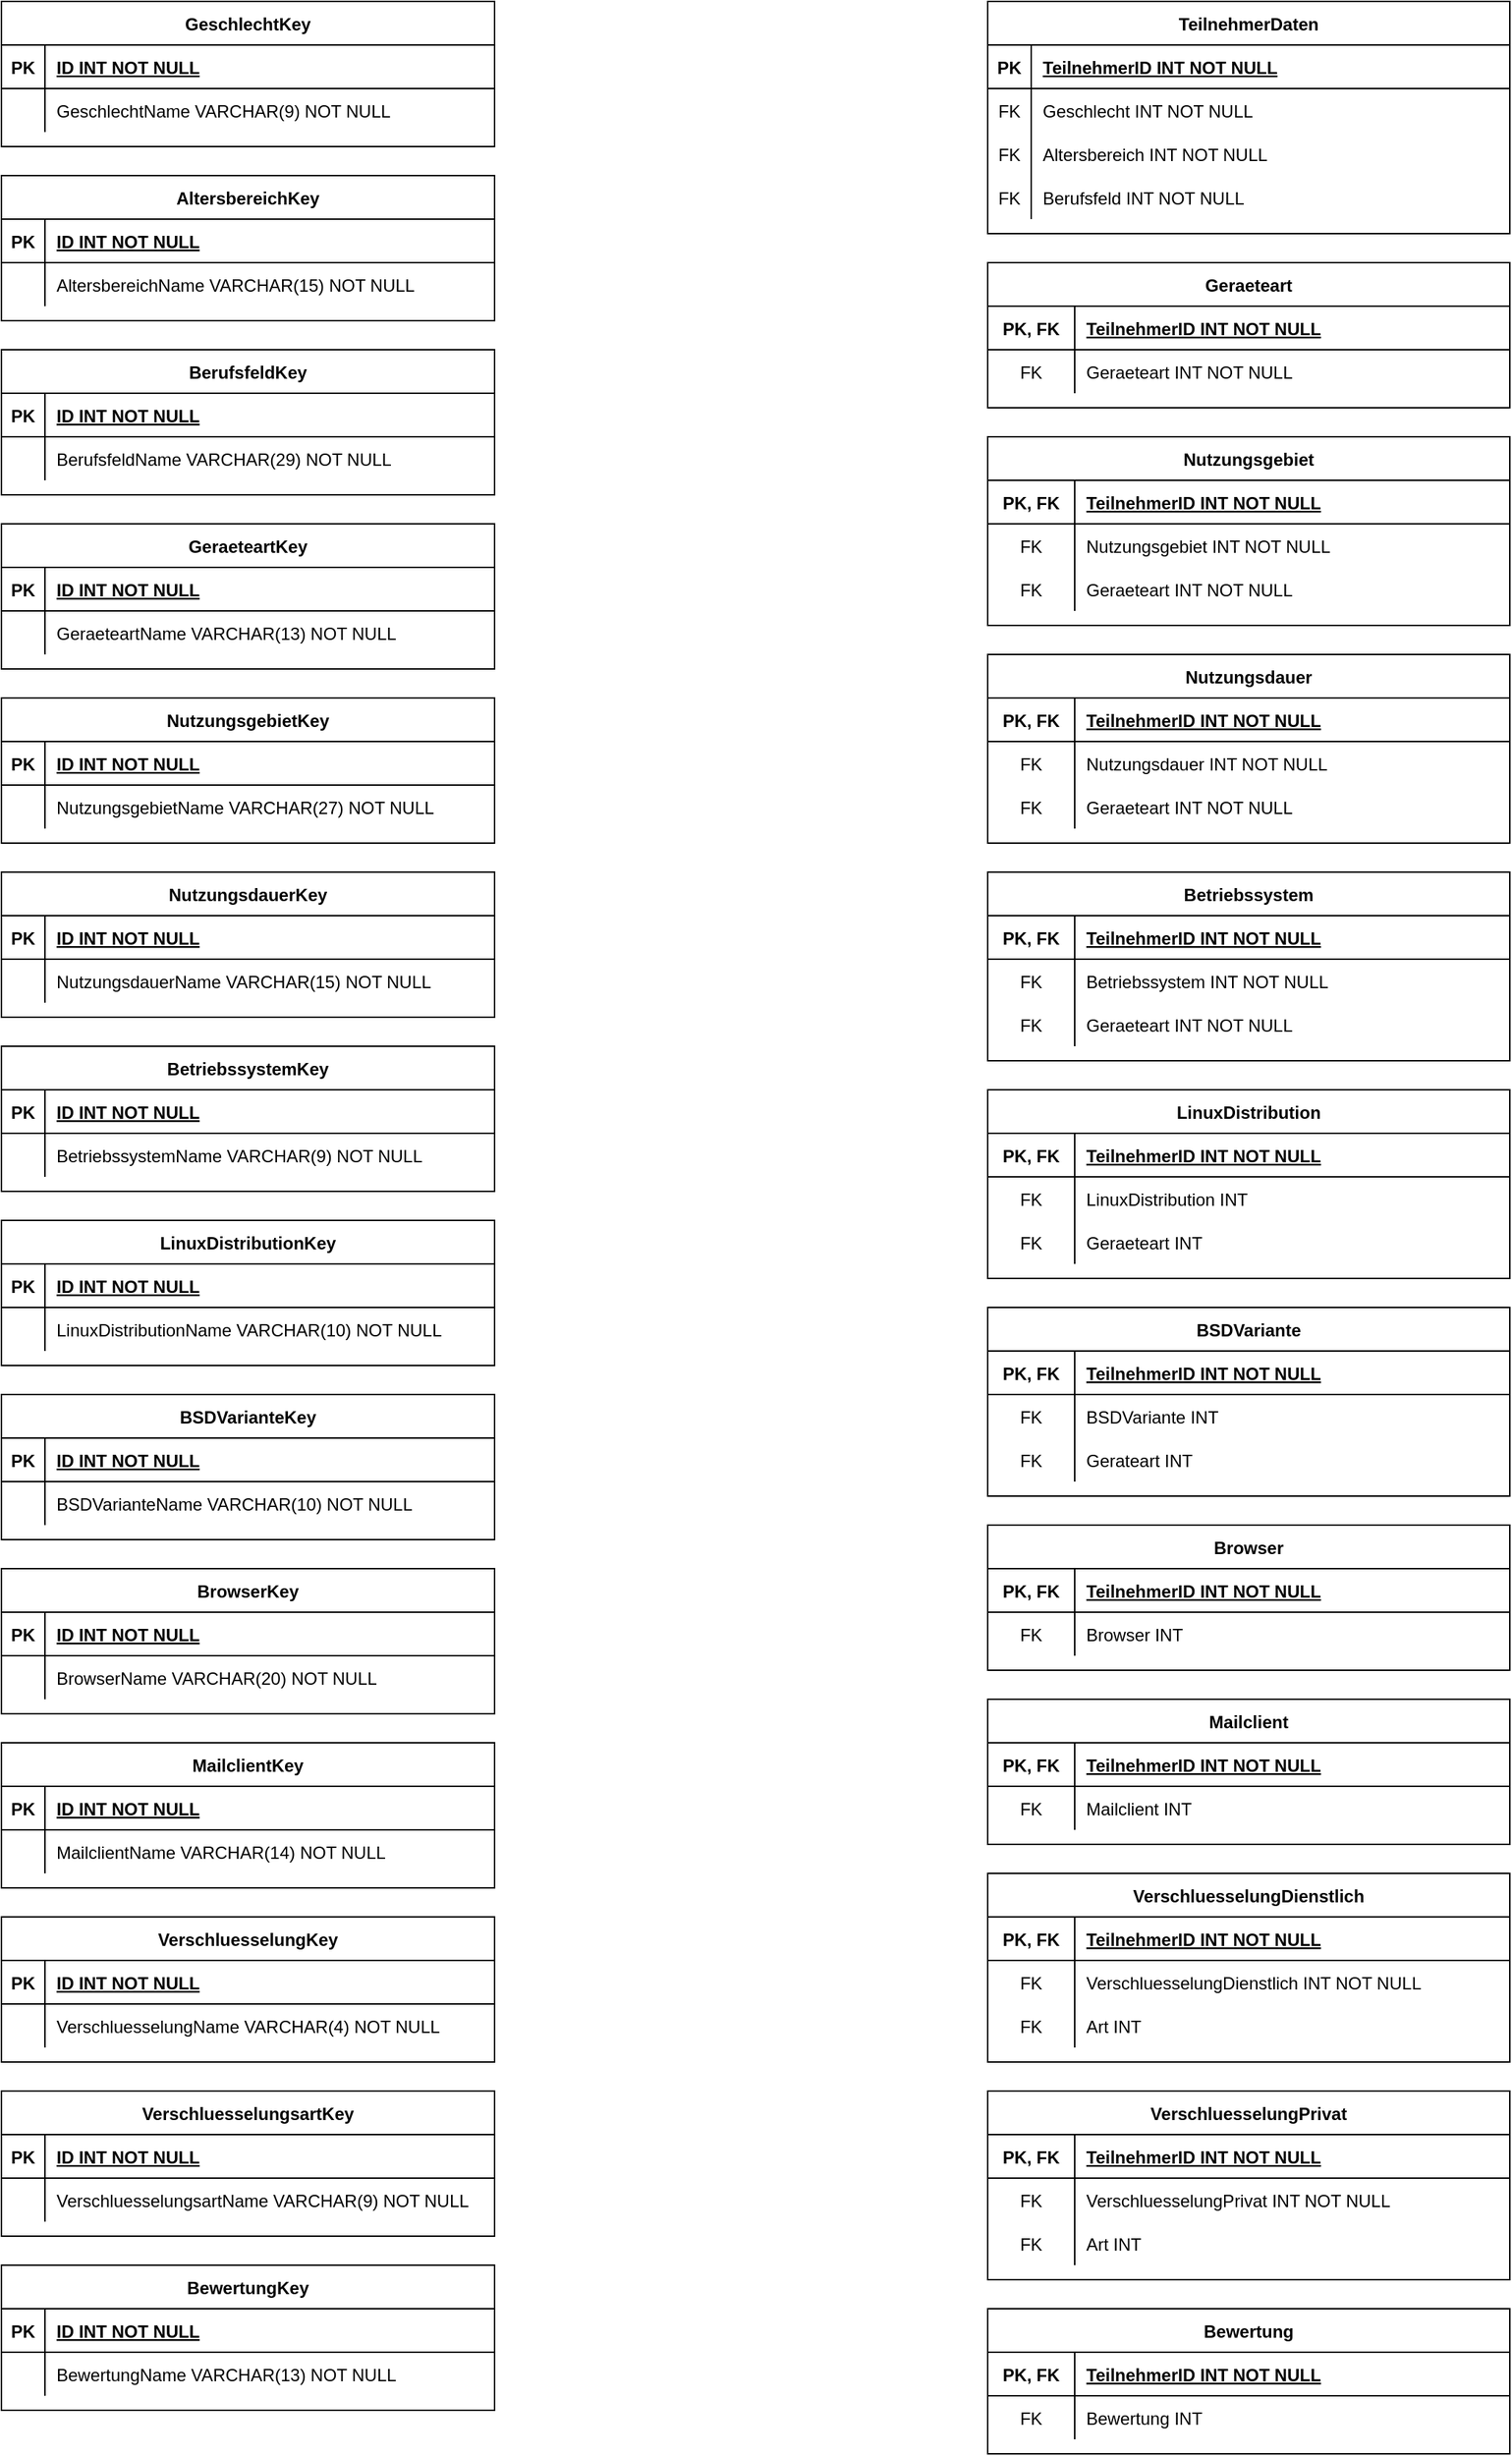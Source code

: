 <mxfile version="18.1.2" type="device"><diagram id="R2lEEEUBdFMjLlhIrx00" name="survey"><mxGraphModel dx="883" dy="656" grid="1" gridSize="10" guides="1" tooltips="1" connect="1" arrows="1" fold="1" page="1" pageScale="1" pageWidth="1200" pageHeight="1920" math="0" shadow="0" extFonts="Permanent Marker^https://fonts.googleapis.com/css?family=Permanent+Marker"><root><mxCell id="0"/><mxCell id="1" parent="0"/><mxCell id="hnoO-LzJAXMTWDBg4KZD-1" value="GeschlechtKey" style="shape=table;startSize=30;container=1;collapsible=1;childLayout=tableLayout;fixedRows=1;rowLines=0;fontStyle=1;align=center;resizeLast=1;" vertex="1" parent="1"><mxGeometry x="40" y="40" width="340.0" height="100" as="geometry"/></mxCell><mxCell id="hnoO-LzJAXMTWDBg4KZD-2" value="" style="shape=tableRow;horizontal=0;startSize=0;swimlaneHead=0;swimlaneBody=0;fillColor=none;collapsible=0;dropTarget=0;points=[[0,0.5],[1,0.5]];portConstraint=eastwest;top=0;left=0;right=0;bottom=1;" vertex="1" parent="hnoO-LzJAXMTWDBg4KZD-1"><mxGeometry y="30" width="340.0" height="30" as="geometry"/></mxCell><mxCell id="hnoO-LzJAXMTWDBg4KZD-3" value="PK" style="shape=partialRectangle;connectable=0;fillColor=none;top=0;left=0;bottom=0;right=0;fontStyle=1;overflow=hidden;" vertex="1" parent="hnoO-LzJAXMTWDBg4KZD-2"><mxGeometry width="30" height="30" as="geometry"><mxRectangle width="30" height="30" as="alternateBounds"/></mxGeometry></mxCell><mxCell id="hnoO-LzJAXMTWDBg4KZD-4" value="ID INT NOT NULL" style="shape=partialRectangle;connectable=0;fillColor=none;top=0;left=0;bottom=0;right=0;align=left;spacingLeft=6;fontStyle=5;overflow=hidden;" vertex="1" parent="hnoO-LzJAXMTWDBg4KZD-2"><mxGeometry x="30" width="310.0" height="30" as="geometry"><mxRectangle width="310.0" height="30" as="alternateBounds"/></mxGeometry></mxCell><mxCell id="hnoO-LzJAXMTWDBg4KZD-5" value="" style="shape=tableRow;horizontal=0;startSize=0;swimlaneHead=0;swimlaneBody=0;fillColor=none;collapsible=0;dropTarget=0;points=[[0,0.5],[1,0.5]];portConstraint=eastwest;top=0;left=0;right=0;bottom=0;" vertex="1" parent="hnoO-LzJAXMTWDBg4KZD-1"><mxGeometry y="60" width="340.0" height="30" as="geometry"/></mxCell><mxCell id="hnoO-LzJAXMTWDBg4KZD-6" value="" style="shape=partialRectangle;connectable=0;fillColor=none;top=0;left=0;bottom=0;right=0;editable=1;overflow=hidden;" vertex="1" parent="hnoO-LzJAXMTWDBg4KZD-5"><mxGeometry width="30" height="30" as="geometry"><mxRectangle width="30" height="30" as="alternateBounds"/></mxGeometry></mxCell><mxCell id="hnoO-LzJAXMTWDBg4KZD-7" value="GeschlechtName VARCHAR(9) NOT NULL" style="shape=partialRectangle;connectable=0;fillColor=none;top=0;left=0;bottom=0;right=0;align=left;spacingLeft=6;overflow=hidden;" vertex="1" parent="hnoO-LzJAXMTWDBg4KZD-5"><mxGeometry x="30" width="310.0" height="30" as="geometry"><mxRectangle width="310.0" height="30" as="alternateBounds"/></mxGeometry></mxCell><mxCell id="hnoO-LzJAXMTWDBg4KZD-14" value="AltersbereichKey" style="shape=table;startSize=30;container=1;collapsible=1;childLayout=tableLayout;fixedRows=1;rowLines=0;fontStyle=1;align=center;resizeLast=1;" vertex="1" parent="1"><mxGeometry x="40" y="160" width="340.0" height="100" as="geometry"/></mxCell><mxCell id="hnoO-LzJAXMTWDBg4KZD-15" value="" style="shape=tableRow;horizontal=0;startSize=0;swimlaneHead=0;swimlaneBody=0;fillColor=none;collapsible=0;dropTarget=0;points=[[0,0.5],[1,0.5]];portConstraint=eastwest;top=0;left=0;right=0;bottom=1;" vertex="1" parent="hnoO-LzJAXMTWDBg4KZD-14"><mxGeometry y="30" width="340.0" height="30" as="geometry"/></mxCell><mxCell id="hnoO-LzJAXMTWDBg4KZD-16" value="PK" style="shape=partialRectangle;connectable=0;fillColor=none;top=0;left=0;bottom=0;right=0;fontStyle=1;overflow=hidden;" vertex="1" parent="hnoO-LzJAXMTWDBg4KZD-15"><mxGeometry width="30" height="30" as="geometry"><mxRectangle width="30" height="30" as="alternateBounds"/></mxGeometry></mxCell><mxCell id="hnoO-LzJAXMTWDBg4KZD-17" value="ID INT NOT NULL" style="shape=partialRectangle;connectable=0;fillColor=none;top=0;left=0;bottom=0;right=0;align=left;spacingLeft=6;fontStyle=5;overflow=hidden;" vertex="1" parent="hnoO-LzJAXMTWDBg4KZD-15"><mxGeometry x="30" width="310.0" height="30" as="geometry"><mxRectangle width="310.0" height="30" as="alternateBounds"/></mxGeometry></mxCell><mxCell id="hnoO-LzJAXMTWDBg4KZD-18" value="" style="shape=tableRow;horizontal=0;startSize=0;swimlaneHead=0;swimlaneBody=0;fillColor=none;collapsible=0;dropTarget=0;points=[[0,0.5],[1,0.5]];portConstraint=eastwest;top=0;left=0;right=0;bottom=0;" vertex="1" parent="hnoO-LzJAXMTWDBg4KZD-14"><mxGeometry y="60" width="340.0" height="30" as="geometry"/></mxCell><mxCell id="hnoO-LzJAXMTWDBg4KZD-19" value="" style="shape=partialRectangle;connectable=0;fillColor=none;top=0;left=0;bottom=0;right=0;editable=1;overflow=hidden;" vertex="1" parent="hnoO-LzJAXMTWDBg4KZD-18"><mxGeometry width="30" height="30" as="geometry"><mxRectangle width="30" height="30" as="alternateBounds"/></mxGeometry></mxCell><mxCell id="hnoO-LzJAXMTWDBg4KZD-20" value="AltersbereichName VARCHAR(15) NOT NULL" style="shape=partialRectangle;connectable=0;fillColor=none;top=0;left=0;bottom=0;right=0;align=left;spacingLeft=6;overflow=hidden;" vertex="1" parent="hnoO-LzJAXMTWDBg4KZD-18"><mxGeometry x="30" width="310.0" height="30" as="geometry"><mxRectangle width="310.0" height="30" as="alternateBounds"/></mxGeometry></mxCell><mxCell id="hnoO-LzJAXMTWDBg4KZD-27" value="BerufsfeldKey" style="shape=table;startSize=30;container=1;collapsible=1;childLayout=tableLayout;fixedRows=1;rowLines=0;fontStyle=1;align=center;resizeLast=1;" vertex="1" parent="1"><mxGeometry x="40" y="280" width="340.0" height="100" as="geometry"/></mxCell><mxCell id="hnoO-LzJAXMTWDBg4KZD-28" value="" style="shape=tableRow;horizontal=0;startSize=0;swimlaneHead=0;swimlaneBody=0;fillColor=none;collapsible=0;dropTarget=0;points=[[0,0.5],[1,0.5]];portConstraint=eastwest;top=0;left=0;right=0;bottom=1;" vertex="1" parent="hnoO-LzJAXMTWDBg4KZD-27"><mxGeometry y="30" width="340.0" height="30" as="geometry"/></mxCell><mxCell id="hnoO-LzJAXMTWDBg4KZD-29" value="PK" style="shape=partialRectangle;connectable=0;fillColor=none;top=0;left=0;bottom=0;right=0;fontStyle=1;overflow=hidden;" vertex="1" parent="hnoO-LzJAXMTWDBg4KZD-28"><mxGeometry width="30" height="30" as="geometry"><mxRectangle width="30" height="30" as="alternateBounds"/></mxGeometry></mxCell><mxCell id="hnoO-LzJAXMTWDBg4KZD-30" value="ID INT NOT NULL" style="shape=partialRectangle;connectable=0;fillColor=none;top=0;left=0;bottom=0;right=0;align=left;spacingLeft=6;fontStyle=5;overflow=hidden;" vertex="1" parent="hnoO-LzJAXMTWDBg4KZD-28"><mxGeometry x="30" width="310.0" height="30" as="geometry"><mxRectangle width="310.0" height="30" as="alternateBounds"/></mxGeometry></mxCell><mxCell id="hnoO-LzJAXMTWDBg4KZD-31" value="" style="shape=tableRow;horizontal=0;startSize=0;swimlaneHead=0;swimlaneBody=0;fillColor=none;collapsible=0;dropTarget=0;points=[[0,0.5],[1,0.5]];portConstraint=eastwest;top=0;left=0;right=0;bottom=0;" vertex="1" parent="hnoO-LzJAXMTWDBg4KZD-27"><mxGeometry y="60" width="340.0" height="30" as="geometry"/></mxCell><mxCell id="hnoO-LzJAXMTWDBg4KZD-32" value="" style="shape=partialRectangle;connectable=0;fillColor=none;top=0;left=0;bottom=0;right=0;editable=1;overflow=hidden;" vertex="1" parent="hnoO-LzJAXMTWDBg4KZD-31"><mxGeometry width="30" height="30" as="geometry"><mxRectangle width="30" height="30" as="alternateBounds"/></mxGeometry></mxCell><mxCell id="hnoO-LzJAXMTWDBg4KZD-33" value="BerufsfeldName VARCHAR(29) NOT NULL" style="shape=partialRectangle;connectable=0;fillColor=none;top=0;left=0;bottom=0;right=0;align=left;spacingLeft=6;overflow=hidden;" vertex="1" parent="hnoO-LzJAXMTWDBg4KZD-31"><mxGeometry x="30" width="310.0" height="30" as="geometry"><mxRectangle width="310.0" height="30" as="alternateBounds"/></mxGeometry></mxCell><mxCell id="hnoO-LzJAXMTWDBg4KZD-40" value="GeraeteartKey" style="shape=table;startSize=30;container=1;collapsible=1;childLayout=tableLayout;fixedRows=1;rowLines=0;fontStyle=1;align=center;resizeLast=1;" vertex="1" parent="1"><mxGeometry x="40" y="400" width="340.0" height="100" as="geometry"/></mxCell><mxCell id="hnoO-LzJAXMTWDBg4KZD-41" value="" style="shape=tableRow;horizontal=0;startSize=0;swimlaneHead=0;swimlaneBody=0;fillColor=none;collapsible=0;dropTarget=0;points=[[0,0.5],[1,0.5]];portConstraint=eastwest;top=0;left=0;right=0;bottom=1;" vertex="1" parent="hnoO-LzJAXMTWDBg4KZD-40"><mxGeometry y="30" width="340.0" height="30" as="geometry"/></mxCell><mxCell id="hnoO-LzJAXMTWDBg4KZD-42" value="PK" style="shape=partialRectangle;connectable=0;fillColor=none;top=0;left=0;bottom=0;right=0;fontStyle=1;overflow=hidden;" vertex="1" parent="hnoO-LzJAXMTWDBg4KZD-41"><mxGeometry width="30" height="30" as="geometry"><mxRectangle width="30" height="30" as="alternateBounds"/></mxGeometry></mxCell><mxCell id="hnoO-LzJAXMTWDBg4KZD-43" value="ID INT NOT NULL" style="shape=partialRectangle;connectable=0;fillColor=none;top=0;left=0;bottom=0;right=0;align=left;spacingLeft=6;fontStyle=5;overflow=hidden;" vertex="1" parent="hnoO-LzJAXMTWDBg4KZD-41"><mxGeometry x="30" width="310.0" height="30" as="geometry"><mxRectangle width="310.0" height="30" as="alternateBounds"/></mxGeometry></mxCell><mxCell id="hnoO-LzJAXMTWDBg4KZD-44" value="" style="shape=tableRow;horizontal=0;startSize=0;swimlaneHead=0;swimlaneBody=0;fillColor=none;collapsible=0;dropTarget=0;points=[[0,0.5],[1,0.5]];portConstraint=eastwest;top=0;left=0;right=0;bottom=0;" vertex="1" parent="hnoO-LzJAXMTWDBg4KZD-40"><mxGeometry y="60" width="340.0" height="30" as="geometry"/></mxCell><mxCell id="hnoO-LzJAXMTWDBg4KZD-45" value="" style="shape=partialRectangle;connectable=0;fillColor=none;top=0;left=0;bottom=0;right=0;editable=1;overflow=hidden;" vertex="1" parent="hnoO-LzJAXMTWDBg4KZD-44"><mxGeometry width="30" height="30" as="geometry"><mxRectangle width="30" height="30" as="alternateBounds"/></mxGeometry></mxCell><mxCell id="hnoO-LzJAXMTWDBg4KZD-46" value="GeraeteartName VARCHAR(13) NOT NULL" style="shape=partialRectangle;connectable=0;fillColor=none;top=0;left=0;bottom=0;right=0;align=left;spacingLeft=6;overflow=hidden;" vertex="1" parent="hnoO-LzJAXMTWDBg4KZD-44"><mxGeometry x="30" width="310.0" height="30" as="geometry"><mxRectangle width="310.0" height="30" as="alternateBounds"/></mxGeometry></mxCell><mxCell id="hnoO-LzJAXMTWDBg4KZD-53" value="NutzungsgebietKey" style="shape=table;startSize=30;container=1;collapsible=1;childLayout=tableLayout;fixedRows=1;rowLines=0;fontStyle=1;align=center;resizeLast=1;" vertex="1" parent="1"><mxGeometry x="40" y="520" width="340.0" height="100" as="geometry"/></mxCell><mxCell id="hnoO-LzJAXMTWDBg4KZD-54" value="" style="shape=tableRow;horizontal=0;startSize=0;swimlaneHead=0;swimlaneBody=0;fillColor=none;collapsible=0;dropTarget=0;points=[[0,0.5],[1,0.5]];portConstraint=eastwest;top=0;left=0;right=0;bottom=1;" vertex="1" parent="hnoO-LzJAXMTWDBg4KZD-53"><mxGeometry y="30" width="340.0" height="30" as="geometry"/></mxCell><mxCell id="hnoO-LzJAXMTWDBg4KZD-55" value="PK" style="shape=partialRectangle;connectable=0;fillColor=none;top=0;left=0;bottom=0;right=0;fontStyle=1;overflow=hidden;" vertex="1" parent="hnoO-LzJAXMTWDBg4KZD-54"><mxGeometry width="30" height="30" as="geometry"><mxRectangle width="30" height="30" as="alternateBounds"/></mxGeometry></mxCell><mxCell id="hnoO-LzJAXMTWDBg4KZD-56" value="ID INT NOT NULL" style="shape=partialRectangle;connectable=0;fillColor=none;top=0;left=0;bottom=0;right=0;align=left;spacingLeft=6;fontStyle=5;overflow=hidden;" vertex="1" parent="hnoO-LzJAXMTWDBg4KZD-54"><mxGeometry x="30" width="310.0" height="30" as="geometry"><mxRectangle width="310.0" height="30" as="alternateBounds"/></mxGeometry></mxCell><mxCell id="hnoO-LzJAXMTWDBg4KZD-57" value="" style="shape=tableRow;horizontal=0;startSize=0;swimlaneHead=0;swimlaneBody=0;fillColor=none;collapsible=0;dropTarget=0;points=[[0,0.5],[1,0.5]];portConstraint=eastwest;top=0;left=0;right=0;bottom=0;" vertex="1" parent="hnoO-LzJAXMTWDBg4KZD-53"><mxGeometry y="60" width="340.0" height="30" as="geometry"/></mxCell><mxCell id="hnoO-LzJAXMTWDBg4KZD-58" value="" style="shape=partialRectangle;connectable=0;fillColor=none;top=0;left=0;bottom=0;right=0;editable=1;overflow=hidden;" vertex="1" parent="hnoO-LzJAXMTWDBg4KZD-57"><mxGeometry width="30" height="30" as="geometry"><mxRectangle width="30" height="30" as="alternateBounds"/></mxGeometry></mxCell><mxCell id="hnoO-LzJAXMTWDBg4KZD-59" value="NutzungsgebietName VARCHAR(27) NOT NULL" style="shape=partialRectangle;connectable=0;fillColor=none;top=0;left=0;bottom=0;right=0;align=left;spacingLeft=6;overflow=hidden;" vertex="1" parent="hnoO-LzJAXMTWDBg4KZD-57"><mxGeometry x="30" width="310.0" height="30" as="geometry"><mxRectangle width="310.0" height="30" as="alternateBounds"/></mxGeometry></mxCell><mxCell id="hnoO-LzJAXMTWDBg4KZD-66" value="NutzungsdauerKey" style="shape=table;startSize=30;container=1;collapsible=1;childLayout=tableLayout;fixedRows=1;rowLines=0;fontStyle=1;align=center;resizeLast=1;" vertex="1" parent="1"><mxGeometry x="40" y="640" width="340.0" height="100" as="geometry"/></mxCell><mxCell id="hnoO-LzJAXMTWDBg4KZD-67" value="" style="shape=tableRow;horizontal=0;startSize=0;swimlaneHead=0;swimlaneBody=0;fillColor=none;collapsible=0;dropTarget=0;points=[[0,0.5],[1,0.5]];portConstraint=eastwest;top=0;left=0;right=0;bottom=1;" vertex="1" parent="hnoO-LzJAXMTWDBg4KZD-66"><mxGeometry y="30" width="340.0" height="30" as="geometry"/></mxCell><mxCell id="hnoO-LzJAXMTWDBg4KZD-68" value="PK" style="shape=partialRectangle;connectable=0;fillColor=none;top=0;left=0;bottom=0;right=0;fontStyle=1;overflow=hidden;" vertex="1" parent="hnoO-LzJAXMTWDBg4KZD-67"><mxGeometry width="30" height="30" as="geometry"><mxRectangle width="30" height="30" as="alternateBounds"/></mxGeometry></mxCell><mxCell id="hnoO-LzJAXMTWDBg4KZD-69" value="ID INT NOT NULL" style="shape=partialRectangle;connectable=0;fillColor=none;top=0;left=0;bottom=0;right=0;align=left;spacingLeft=6;fontStyle=5;overflow=hidden;" vertex="1" parent="hnoO-LzJAXMTWDBg4KZD-67"><mxGeometry x="30" width="310.0" height="30" as="geometry"><mxRectangle width="310.0" height="30" as="alternateBounds"/></mxGeometry></mxCell><mxCell id="hnoO-LzJAXMTWDBg4KZD-70" value="" style="shape=tableRow;horizontal=0;startSize=0;swimlaneHead=0;swimlaneBody=0;fillColor=none;collapsible=0;dropTarget=0;points=[[0,0.5],[1,0.5]];portConstraint=eastwest;top=0;left=0;right=0;bottom=0;" vertex="1" parent="hnoO-LzJAXMTWDBg4KZD-66"><mxGeometry y="60" width="340.0" height="30" as="geometry"/></mxCell><mxCell id="hnoO-LzJAXMTWDBg4KZD-71" value="" style="shape=partialRectangle;connectable=0;fillColor=none;top=0;left=0;bottom=0;right=0;editable=1;overflow=hidden;" vertex="1" parent="hnoO-LzJAXMTWDBg4KZD-70"><mxGeometry width="30" height="30" as="geometry"><mxRectangle width="30" height="30" as="alternateBounds"/></mxGeometry></mxCell><mxCell id="hnoO-LzJAXMTWDBg4KZD-72" value="NutzungsdauerName VARCHAR(15) NOT NULL" style="shape=partialRectangle;connectable=0;fillColor=none;top=0;left=0;bottom=0;right=0;align=left;spacingLeft=6;overflow=hidden;" vertex="1" parent="hnoO-LzJAXMTWDBg4KZD-70"><mxGeometry x="30" width="310.0" height="30" as="geometry"><mxRectangle width="310.0" height="30" as="alternateBounds"/></mxGeometry></mxCell><mxCell id="hnoO-LzJAXMTWDBg4KZD-79" value="BetriebssystemKey" style="shape=table;startSize=30;container=1;collapsible=1;childLayout=tableLayout;fixedRows=1;rowLines=0;fontStyle=1;align=center;resizeLast=1;" vertex="1" parent="1"><mxGeometry x="40" y="760" width="340.0" height="100" as="geometry"/></mxCell><mxCell id="hnoO-LzJAXMTWDBg4KZD-80" value="" style="shape=tableRow;horizontal=0;startSize=0;swimlaneHead=0;swimlaneBody=0;fillColor=none;collapsible=0;dropTarget=0;points=[[0,0.5],[1,0.5]];portConstraint=eastwest;top=0;left=0;right=0;bottom=1;" vertex="1" parent="hnoO-LzJAXMTWDBg4KZD-79"><mxGeometry y="30" width="340.0" height="30" as="geometry"/></mxCell><mxCell id="hnoO-LzJAXMTWDBg4KZD-81" value="PK" style="shape=partialRectangle;connectable=0;fillColor=none;top=0;left=0;bottom=0;right=0;fontStyle=1;overflow=hidden;" vertex="1" parent="hnoO-LzJAXMTWDBg4KZD-80"><mxGeometry width="30" height="30" as="geometry"><mxRectangle width="30" height="30" as="alternateBounds"/></mxGeometry></mxCell><mxCell id="hnoO-LzJAXMTWDBg4KZD-82" value="ID INT NOT NULL" style="shape=partialRectangle;connectable=0;fillColor=none;top=0;left=0;bottom=0;right=0;align=left;spacingLeft=6;fontStyle=5;overflow=hidden;" vertex="1" parent="hnoO-LzJAXMTWDBg4KZD-80"><mxGeometry x="30" width="310.0" height="30" as="geometry"><mxRectangle width="310.0" height="30" as="alternateBounds"/></mxGeometry></mxCell><mxCell id="hnoO-LzJAXMTWDBg4KZD-83" value="" style="shape=tableRow;horizontal=0;startSize=0;swimlaneHead=0;swimlaneBody=0;fillColor=none;collapsible=0;dropTarget=0;points=[[0,0.5],[1,0.5]];portConstraint=eastwest;top=0;left=0;right=0;bottom=0;" vertex="1" parent="hnoO-LzJAXMTWDBg4KZD-79"><mxGeometry y="60" width="340.0" height="30" as="geometry"/></mxCell><mxCell id="hnoO-LzJAXMTWDBg4KZD-84" value="" style="shape=partialRectangle;connectable=0;fillColor=none;top=0;left=0;bottom=0;right=0;editable=1;overflow=hidden;" vertex="1" parent="hnoO-LzJAXMTWDBg4KZD-83"><mxGeometry width="30" height="30" as="geometry"><mxRectangle width="30" height="30" as="alternateBounds"/></mxGeometry></mxCell><mxCell id="hnoO-LzJAXMTWDBg4KZD-85" value="BetriebssystemName VARCHAR(9) NOT NULL" style="shape=partialRectangle;connectable=0;fillColor=none;top=0;left=0;bottom=0;right=0;align=left;spacingLeft=6;overflow=hidden;" vertex="1" parent="hnoO-LzJAXMTWDBg4KZD-83"><mxGeometry x="30" width="310.0" height="30" as="geometry"><mxRectangle width="310.0" height="30" as="alternateBounds"/></mxGeometry></mxCell><mxCell id="hnoO-LzJAXMTWDBg4KZD-92" value="LinuxDistributionKey" style="shape=table;startSize=30;container=1;collapsible=1;childLayout=tableLayout;fixedRows=1;rowLines=0;fontStyle=1;align=center;resizeLast=1;" vertex="1" parent="1"><mxGeometry x="40" y="880" width="340.0" height="100" as="geometry"/></mxCell><mxCell id="hnoO-LzJAXMTWDBg4KZD-93" value="" style="shape=tableRow;horizontal=0;startSize=0;swimlaneHead=0;swimlaneBody=0;fillColor=none;collapsible=0;dropTarget=0;points=[[0,0.5],[1,0.5]];portConstraint=eastwest;top=0;left=0;right=0;bottom=1;" vertex="1" parent="hnoO-LzJAXMTWDBg4KZD-92"><mxGeometry y="30" width="340.0" height="30" as="geometry"/></mxCell><mxCell id="hnoO-LzJAXMTWDBg4KZD-94" value="PK" style="shape=partialRectangle;connectable=0;fillColor=none;top=0;left=0;bottom=0;right=0;fontStyle=1;overflow=hidden;" vertex="1" parent="hnoO-LzJAXMTWDBg4KZD-93"><mxGeometry width="30" height="30" as="geometry"><mxRectangle width="30" height="30" as="alternateBounds"/></mxGeometry></mxCell><mxCell id="hnoO-LzJAXMTWDBg4KZD-95" value="ID INT NOT NULL" style="shape=partialRectangle;connectable=0;fillColor=none;top=0;left=0;bottom=0;right=0;align=left;spacingLeft=6;fontStyle=5;overflow=hidden;" vertex="1" parent="hnoO-LzJAXMTWDBg4KZD-93"><mxGeometry x="30" width="310.0" height="30" as="geometry"><mxRectangle width="310.0" height="30" as="alternateBounds"/></mxGeometry></mxCell><mxCell id="hnoO-LzJAXMTWDBg4KZD-96" value="" style="shape=tableRow;horizontal=0;startSize=0;swimlaneHead=0;swimlaneBody=0;fillColor=none;collapsible=0;dropTarget=0;points=[[0,0.5],[1,0.5]];portConstraint=eastwest;top=0;left=0;right=0;bottom=0;" vertex="1" parent="hnoO-LzJAXMTWDBg4KZD-92"><mxGeometry y="60" width="340.0" height="30" as="geometry"/></mxCell><mxCell id="hnoO-LzJAXMTWDBg4KZD-97" value="" style="shape=partialRectangle;connectable=0;fillColor=none;top=0;left=0;bottom=0;right=0;editable=1;overflow=hidden;" vertex="1" parent="hnoO-LzJAXMTWDBg4KZD-96"><mxGeometry width="30" height="30" as="geometry"><mxRectangle width="30" height="30" as="alternateBounds"/></mxGeometry></mxCell><mxCell id="hnoO-LzJAXMTWDBg4KZD-98" value="LinuxDistributionName VARCHAR(10) NOT NULL" style="shape=partialRectangle;connectable=0;fillColor=none;top=0;left=0;bottom=0;right=0;align=left;spacingLeft=6;overflow=hidden;" vertex="1" parent="hnoO-LzJAXMTWDBg4KZD-96"><mxGeometry x="30" width="310.0" height="30" as="geometry"><mxRectangle width="310.0" height="30" as="alternateBounds"/></mxGeometry></mxCell><mxCell id="hnoO-LzJAXMTWDBg4KZD-105" value="BSDVarianteKey" style="shape=table;startSize=30;container=1;collapsible=1;childLayout=tableLayout;fixedRows=1;rowLines=0;fontStyle=1;align=center;resizeLast=1;" vertex="1" parent="1"><mxGeometry x="40" y="1000" width="340.0" height="100" as="geometry"/></mxCell><mxCell id="hnoO-LzJAXMTWDBg4KZD-106" value="" style="shape=tableRow;horizontal=0;startSize=0;swimlaneHead=0;swimlaneBody=0;fillColor=none;collapsible=0;dropTarget=0;points=[[0,0.5],[1,0.5]];portConstraint=eastwest;top=0;left=0;right=0;bottom=1;" vertex="1" parent="hnoO-LzJAXMTWDBg4KZD-105"><mxGeometry y="30" width="340.0" height="30" as="geometry"/></mxCell><mxCell id="hnoO-LzJAXMTWDBg4KZD-107" value="PK" style="shape=partialRectangle;connectable=0;fillColor=none;top=0;left=0;bottom=0;right=0;fontStyle=1;overflow=hidden;" vertex="1" parent="hnoO-LzJAXMTWDBg4KZD-106"><mxGeometry width="30" height="30" as="geometry"><mxRectangle width="30" height="30" as="alternateBounds"/></mxGeometry></mxCell><mxCell id="hnoO-LzJAXMTWDBg4KZD-108" value="ID INT NOT NULL" style="shape=partialRectangle;connectable=0;fillColor=none;top=0;left=0;bottom=0;right=0;align=left;spacingLeft=6;fontStyle=5;overflow=hidden;" vertex="1" parent="hnoO-LzJAXMTWDBg4KZD-106"><mxGeometry x="30" width="310.0" height="30" as="geometry"><mxRectangle width="310.0" height="30" as="alternateBounds"/></mxGeometry></mxCell><mxCell id="hnoO-LzJAXMTWDBg4KZD-109" value="" style="shape=tableRow;horizontal=0;startSize=0;swimlaneHead=0;swimlaneBody=0;fillColor=none;collapsible=0;dropTarget=0;points=[[0,0.5],[1,0.5]];portConstraint=eastwest;top=0;left=0;right=0;bottom=0;" vertex="1" parent="hnoO-LzJAXMTWDBg4KZD-105"><mxGeometry y="60" width="340.0" height="30" as="geometry"/></mxCell><mxCell id="hnoO-LzJAXMTWDBg4KZD-110" value="" style="shape=partialRectangle;connectable=0;fillColor=none;top=0;left=0;bottom=0;right=0;editable=1;overflow=hidden;" vertex="1" parent="hnoO-LzJAXMTWDBg4KZD-109"><mxGeometry width="30" height="30" as="geometry"><mxRectangle width="30" height="30" as="alternateBounds"/></mxGeometry></mxCell><mxCell id="hnoO-LzJAXMTWDBg4KZD-111" value="BSDVarianteName VARCHAR(10) NOT NULL" style="shape=partialRectangle;connectable=0;fillColor=none;top=0;left=0;bottom=0;right=0;align=left;spacingLeft=6;overflow=hidden;" vertex="1" parent="hnoO-LzJAXMTWDBg4KZD-109"><mxGeometry x="30" width="310.0" height="30" as="geometry"><mxRectangle width="310.0" height="30" as="alternateBounds"/></mxGeometry></mxCell><mxCell id="hnoO-LzJAXMTWDBg4KZD-118" value="BrowserKey" style="shape=table;startSize=30;container=1;collapsible=1;childLayout=tableLayout;fixedRows=1;rowLines=0;fontStyle=1;align=center;resizeLast=1;" vertex="1" parent="1"><mxGeometry x="40" y="1120" width="340" height="100" as="geometry"/></mxCell><mxCell id="hnoO-LzJAXMTWDBg4KZD-119" value="" style="shape=tableRow;horizontal=0;startSize=0;swimlaneHead=0;swimlaneBody=0;fillColor=none;collapsible=0;dropTarget=0;points=[[0,0.5],[1,0.5]];portConstraint=eastwest;top=0;left=0;right=0;bottom=1;" vertex="1" parent="hnoO-LzJAXMTWDBg4KZD-118"><mxGeometry y="30" width="340" height="30" as="geometry"/></mxCell><mxCell id="hnoO-LzJAXMTWDBg4KZD-120" value="PK" style="shape=partialRectangle;connectable=0;fillColor=none;top=0;left=0;bottom=0;right=0;fontStyle=1;overflow=hidden;" vertex="1" parent="hnoO-LzJAXMTWDBg4KZD-119"><mxGeometry width="30" height="30" as="geometry"><mxRectangle width="30" height="30" as="alternateBounds"/></mxGeometry></mxCell><mxCell id="hnoO-LzJAXMTWDBg4KZD-121" value="ID INT NOT NULL" style="shape=partialRectangle;connectable=0;fillColor=none;top=0;left=0;bottom=0;right=0;align=left;spacingLeft=6;fontStyle=5;overflow=hidden;" vertex="1" parent="hnoO-LzJAXMTWDBg4KZD-119"><mxGeometry x="30" width="310" height="30" as="geometry"><mxRectangle width="310" height="30" as="alternateBounds"/></mxGeometry></mxCell><mxCell id="hnoO-LzJAXMTWDBg4KZD-122" value="" style="shape=tableRow;horizontal=0;startSize=0;swimlaneHead=0;swimlaneBody=0;fillColor=none;collapsible=0;dropTarget=0;points=[[0,0.5],[1,0.5]];portConstraint=eastwest;top=0;left=0;right=0;bottom=0;" vertex="1" parent="hnoO-LzJAXMTWDBg4KZD-118"><mxGeometry y="60" width="340" height="30" as="geometry"/></mxCell><mxCell id="hnoO-LzJAXMTWDBg4KZD-123" value="" style="shape=partialRectangle;connectable=0;fillColor=none;top=0;left=0;bottom=0;right=0;editable=1;overflow=hidden;" vertex="1" parent="hnoO-LzJAXMTWDBg4KZD-122"><mxGeometry width="30" height="30" as="geometry"><mxRectangle width="30" height="30" as="alternateBounds"/></mxGeometry></mxCell><mxCell id="hnoO-LzJAXMTWDBg4KZD-124" value="BrowserName VARCHAR(20) NOT NULL" style="shape=partialRectangle;connectable=0;fillColor=none;top=0;left=0;bottom=0;right=0;align=left;spacingLeft=6;overflow=hidden;" vertex="1" parent="hnoO-LzJAXMTWDBg4KZD-122"><mxGeometry x="30" width="310" height="30" as="geometry"><mxRectangle width="310" height="30" as="alternateBounds"/></mxGeometry></mxCell><mxCell id="hnoO-LzJAXMTWDBg4KZD-131" value="MailclientKey" style="shape=table;startSize=30;container=1;collapsible=1;childLayout=tableLayout;fixedRows=1;rowLines=0;fontStyle=1;align=center;resizeLast=1;" vertex="1" parent="1"><mxGeometry x="40" y="1240" width="340" height="100" as="geometry"/></mxCell><mxCell id="hnoO-LzJAXMTWDBg4KZD-132" value="" style="shape=tableRow;horizontal=0;startSize=0;swimlaneHead=0;swimlaneBody=0;fillColor=none;collapsible=0;dropTarget=0;points=[[0,0.5],[1,0.5]];portConstraint=eastwest;top=0;left=0;right=0;bottom=1;" vertex="1" parent="hnoO-LzJAXMTWDBg4KZD-131"><mxGeometry y="30" width="340" height="30" as="geometry"/></mxCell><mxCell id="hnoO-LzJAXMTWDBg4KZD-133" value="PK" style="shape=partialRectangle;connectable=0;fillColor=none;top=0;left=0;bottom=0;right=0;fontStyle=1;overflow=hidden;" vertex="1" parent="hnoO-LzJAXMTWDBg4KZD-132"><mxGeometry width="30" height="30" as="geometry"><mxRectangle width="30" height="30" as="alternateBounds"/></mxGeometry></mxCell><mxCell id="hnoO-LzJAXMTWDBg4KZD-134" value="ID INT NOT NULL" style="shape=partialRectangle;connectable=0;fillColor=none;top=0;left=0;bottom=0;right=0;align=left;spacingLeft=6;fontStyle=5;overflow=hidden;" vertex="1" parent="hnoO-LzJAXMTWDBg4KZD-132"><mxGeometry x="30" width="310" height="30" as="geometry"><mxRectangle width="310" height="30" as="alternateBounds"/></mxGeometry></mxCell><mxCell id="hnoO-LzJAXMTWDBg4KZD-135" value="" style="shape=tableRow;horizontal=0;startSize=0;swimlaneHead=0;swimlaneBody=0;fillColor=none;collapsible=0;dropTarget=0;points=[[0,0.5],[1,0.5]];portConstraint=eastwest;top=0;left=0;right=0;bottom=0;" vertex="1" parent="hnoO-LzJAXMTWDBg4KZD-131"><mxGeometry y="60" width="340" height="30" as="geometry"/></mxCell><mxCell id="hnoO-LzJAXMTWDBg4KZD-136" value="" style="shape=partialRectangle;connectable=0;fillColor=none;top=0;left=0;bottom=0;right=0;editable=1;overflow=hidden;" vertex="1" parent="hnoO-LzJAXMTWDBg4KZD-135"><mxGeometry width="30" height="30" as="geometry"><mxRectangle width="30" height="30" as="alternateBounds"/></mxGeometry></mxCell><mxCell id="hnoO-LzJAXMTWDBg4KZD-137" value="MailclientName VARCHAR(14) NOT NULL" style="shape=partialRectangle;connectable=0;fillColor=none;top=0;left=0;bottom=0;right=0;align=left;spacingLeft=6;overflow=hidden;" vertex="1" parent="hnoO-LzJAXMTWDBg4KZD-135"><mxGeometry x="30" width="310" height="30" as="geometry"><mxRectangle width="310" height="30" as="alternateBounds"/></mxGeometry></mxCell><mxCell id="hnoO-LzJAXMTWDBg4KZD-144" value="VerschluesselungKey" style="shape=table;startSize=30;container=1;collapsible=1;childLayout=tableLayout;fixedRows=1;rowLines=0;fontStyle=1;align=center;resizeLast=1;" vertex="1" parent="1"><mxGeometry x="40" y="1360" width="340" height="100" as="geometry"/></mxCell><mxCell id="hnoO-LzJAXMTWDBg4KZD-145" value="" style="shape=tableRow;horizontal=0;startSize=0;swimlaneHead=0;swimlaneBody=0;fillColor=none;collapsible=0;dropTarget=0;points=[[0,0.5],[1,0.5]];portConstraint=eastwest;top=0;left=0;right=0;bottom=1;" vertex="1" parent="hnoO-LzJAXMTWDBg4KZD-144"><mxGeometry y="30" width="340" height="30" as="geometry"/></mxCell><mxCell id="hnoO-LzJAXMTWDBg4KZD-146" value="PK" style="shape=partialRectangle;connectable=0;fillColor=none;top=0;left=0;bottom=0;right=0;fontStyle=1;overflow=hidden;" vertex="1" parent="hnoO-LzJAXMTWDBg4KZD-145"><mxGeometry width="30" height="30" as="geometry"><mxRectangle width="30" height="30" as="alternateBounds"/></mxGeometry></mxCell><mxCell id="hnoO-LzJAXMTWDBg4KZD-147" value="ID INT NOT NULL" style="shape=partialRectangle;connectable=0;fillColor=none;top=0;left=0;bottom=0;right=0;align=left;spacingLeft=6;fontStyle=5;overflow=hidden;" vertex="1" parent="hnoO-LzJAXMTWDBg4KZD-145"><mxGeometry x="30" width="310" height="30" as="geometry"><mxRectangle width="310" height="30" as="alternateBounds"/></mxGeometry></mxCell><mxCell id="hnoO-LzJAXMTWDBg4KZD-148" value="" style="shape=tableRow;horizontal=0;startSize=0;swimlaneHead=0;swimlaneBody=0;fillColor=none;collapsible=0;dropTarget=0;points=[[0,0.5],[1,0.5]];portConstraint=eastwest;top=0;left=0;right=0;bottom=0;" vertex="1" parent="hnoO-LzJAXMTWDBg4KZD-144"><mxGeometry y="60" width="340" height="30" as="geometry"/></mxCell><mxCell id="hnoO-LzJAXMTWDBg4KZD-149" value="" style="shape=partialRectangle;connectable=0;fillColor=none;top=0;left=0;bottom=0;right=0;editable=1;overflow=hidden;" vertex="1" parent="hnoO-LzJAXMTWDBg4KZD-148"><mxGeometry width="30" height="30" as="geometry"><mxRectangle width="30" height="30" as="alternateBounds"/></mxGeometry></mxCell><mxCell id="hnoO-LzJAXMTWDBg4KZD-150" value="VerschluesselungName VARCHAR(4) NOT NULL" style="shape=partialRectangle;connectable=0;fillColor=none;top=0;left=0;bottom=0;right=0;align=left;spacingLeft=6;overflow=hidden;" vertex="1" parent="hnoO-LzJAXMTWDBg4KZD-148"><mxGeometry x="30" width="310" height="30" as="geometry"><mxRectangle width="310" height="30" as="alternateBounds"/></mxGeometry></mxCell><mxCell id="hnoO-LzJAXMTWDBg4KZD-157" value="VerschluesselungsartKey" style="shape=table;startSize=30;container=1;collapsible=1;childLayout=tableLayout;fixedRows=1;rowLines=0;fontStyle=1;align=center;resizeLast=1;" vertex="1" parent="1"><mxGeometry x="40" y="1480" width="340" height="100" as="geometry"/></mxCell><mxCell id="hnoO-LzJAXMTWDBg4KZD-158" value="" style="shape=tableRow;horizontal=0;startSize=0;swimlaneHead=0;swimlaneBody=0;fillColor=none;collapsible=0;dropTarget=0;points=[[0,0.5],[1,0.5]];portConstraint=eastwest;top=0;left=0;right=0;bottom=1;" vertex="1" parent="hnoO-LzJAXMTWDBg4KZD-157"><mxGeometry y="30" width="340" height="30" as="geometry"/></mxCell><mxCell id="hnoO-LzJAXMTWDBg4KZD-159" value="PK" style="shape=partialRectangle;connectable=0;fillColor=none;top=0;left=0;bottom=0;right=0;fontStyle=1;overflow=hidden;" vertex="1" parent="hnoO-LzJAXMTWDBg4KZD-158"><mxGeometry width="30" height="30" as="geometry"><mxRectangle width="30" height="30" as="alternateBounds"/></mxGeometry></mxCell><mxCell id="hnoO-LzJAXMTWDBg4KZD-160" value="ID INT NOT NULL" style="shape=partialRectangle;connectable=0;fillColor=none;top=0;left=0;bottom=0;right=0;align=left;spacingLeft=6;fontStyle=5;overflow=hidden;" vertex="1" parent="hnoO-LzJAXMTWDBg4KZD-158"><mxGeometry x="30" width="310" height="30" as="geometry"><mxRectangle width="310" height="30" as="alternateBounds"/></mxGeometry></mxCell><mxCell id="hnoO-LzJAXMTWDBg4KZD-161" value="" style="shape=tableRow;horizontal=0;startSize=0;swimlaneHead=0;swimlaneBody=0;fillColor=none;collapsible=0;dropTarget=0;points=[[0,0.5],[1,0.5]];portConstraint=eastwest;top=0;left=0;right=0;bottom=0;" vertex="1" parent="hnoO-LzJAXMTWDBg4KZD-157"><mxGeometry y="60" width="340" height="30" as="geometry"/></mxCell><mxCell id="hnoO-LzJAXMTWDBg4KZD-162" value="" style="shape=partialRectangle;connectable=0;fillColor=none;top=0;left=0;bottom=0;right=0;editable=1;overflow=hidden;" vertex="1" parent="hnoO-LzJAXMTWDBg4KZD-161"><mxGeometry width="30" height="30" as="geometry"><mxRectangle width="30" height="30" as="alternateBounds"/></mxGeometry></mxCell><mxCell id="hnoO-LzJAXMTWDBg4KZD-163" value="VerschluesselungsartName VARCHAR(9) NOT NULL" style="shape=partialRectangle;connectable=0;fillColor=none;top=0;left=0;bottom=0;right=0;align=left;spacingLeft=6;overflow=hidden;" vertex="1" parent="hnoO-LzJAXMTWDBg4KZD-161"><mxGeometry x="30" width="310" height="30" as="geometry"><mxRectangle width="310" height="30" as="alternateBounds"/></mxGeometry></mxCell><mxCell id="hnoO-LzJAXMTWDBg4KZD-170" value="BewertungKey" style="shape=table;startSize=30;container=1;collapsible=1;childLayout=tableLayout;fixedRows=1;rowLines=0;fontStyle=1;align=center;resizeLast=1;" vertex="1" parent="1"><mxGeometry x="40" y="1600" width="340.0" height="100" as="geometry"/></mxCell><mxCell id="hnoO-LzJAXMTWDBg4KZD-171" value="" style="shape=tableRow;horizontal=0;startSize=0;swimlaneHead=0;swimlaneBody=0;fillColor=none;collapsible=0;dropTarget=0;points=[[0,0.5],[1,0.5]];portConstraint=eastwest;top=0;left=0;right=0;bottom=1;" vertex="1" parent="hnoO-LzJAXMTWDBg4KZD-170"><mxGeometry y="30" width="340.0" height="30" as="geometry"/></mxCell><mxCell id="hnoO-LzJAXMTWDBg4KZD-172" value="PK" style="shape=partialRectangle;connectable=0;fillColor=none;top=0;left=0;bottom=0;right=0;fontStyle=1;overflow=hidden;" vertex="1" parent="hnoO-LzJAXMTWDBg4KZD-171"><mxGeometry width="30" height="30" as="geometry"><mxRectangle width="30" height="30" as="alternateBounds"/></mxGeometry></mxCell><mxCell id="hnoO-LzJAXMTWDBg4KZD-173" value="ID INT NOT NULL" style="shape=partialRectangle;connectable=0;fillColor=none;top=0;left=0;bottom=0;right=0;align=left;spacingLeft=6;fontStyle=5;overflow=hidden;" vertex="1" parent="hnoO-LzJAXMTWDBg4KZD-171"><mxGeometry x="30" width="310.0" height="30" as="geometry"><mxRectangle width="310.0" height="30" as="alternateBounds"/></mxGeometry></mxCell><mxCell id="hnoO-LzJAXMTWDBg4KZD-174" value="" style="shape=tableRow;horizontal=0;startSize=0;swimlaneHead=0;swimlaneBody=0;fillColor=none;collapsible=0;dropTarget=0;points=[[0,0.5],[1,0.5]];portConstraint=eastwest;top=0;left=0;right=0;bottom=0;" vertex="1" parent="hnoO-LzJAXMTWDBg4KZD-170"><mxGeometry y="60" width="340.0" height="30" as="geometry"/></mxCell><mxCell id="hnoO-LzJAXMTWDBg4KZD-175" value="" style="shape=partialRectangle;connectable=0;fillColor=none;top=0;left=0;bottom=0;right=0;editable=1;overflow=hidden;" vertex="1" parent="hnoO-LzJAXMTWDBg4KZD-174"><mxGeometry width="30" height="30" as="geometry"><mxRectangle width="30" height="30" as="alternateBounds"/></mxGeometry></mxCell><mxCell id="hnoO-LzJAXMTWDBg4KZD-176" value="BewertungName VARCHAR(13) NOT NULL" style="shape=partialRectangle;connectable=0;fillColor=none;top=0;left=0;bottom=0;right=0;align=left;spacingLeft=6;overflow=hidden;" vertex="1" parent="hnoO-LzJAXMTWDBg4KZD-174"><mxGeometry x="30" width="310.0" height="30" as="geometry"><mxRectangle width="310.0" height="30" as="alternateBounds"/></mxGeometry></mxCell><mxCell id="hnoO-LzJAXMTWDBg4KZD-183" value="TeilnehmerDaten" style="shape=table;startSize=30;container=1;collapsible=1;childLayout=tableLayout;fixedRows=1;rowLines=0;fontStyle=1;align=center;resizeLast=1;" vertex="1" parent="1"><mxGeometry x="720" y="40" width="360" height="160" as="geometry"/></mxCell><mxCell id="hnoO-LzJAXMTWDBg4KZD-184" value="" style="shape=tableRow;horizontal=0;startSize=0;swimlaneHead=0;swimlaneBody=0;fillColor=none;collapsible=0;dropTarget=0;points=[[0,0.5],[1,0.5]];portConstraint=eastwest;top=0;left=0;right=0;bottom=1;" vertex="1" parent="hnoO-LzJAXMTWDBg4KZD-183"><mxGeometry y="30" width="360" height="30" as="geometry"/></mxCell><mxCell id="hnoO-LzJAXMTWDBg4KZD-185" value="PK" style="shape=partialRectangle;connectable=0;fillColor=none;top=0;left=0;bottom=0;right=0;fontStyle=1;overflow=hidden;" vertex="1" parent="hnoO-LzJAXMTWDBg4KZD-184"><mxGeometry width="30" height="30" as="geometry"><mxRectangle width="30" height="30" as="alternateBounds"/></mxGeometry></mxCell><mxCell id="hnoO-LzJAXMTWDBg4KZD-186" value="TeilnehmerID INT NOT NULL" style="shape=partialRectangle;connectable=0;fillColor=none;top=0;left=0;bottom=0;right=0;align=left;spacingLeft=6;fontStyle=5;overflow=hidden;" vertex="1" parent="hnoO-LzJAXMTWDBg4KZD-184"><mxGeometry x="30" width="330" height="30" as="geometry"><mxRectangle width="330" height="30" as="alternateBounds"/></mxGeometry></mxCell><mxCell id="hnoO-LzJAXMTWDBg4KZD-187" value="" style="shape=tableRow;horizontal=0;startSize=0;swimlaneHead=0;swimlaneBody=0;fillColor=none;collapsible=0;dropTarget=0;points=[[0,0.5],[1,0.5]];portConstraint=eastwest;top=0;left=0;right=0;bottom=0;" vertex="1" parent="hnoO-LzJAXMTWDBg4KZD-183"><mxGeometry y="60" width="360" height="30" as="geometry"/></mxCell><mxCell id="hnoO-LzJAXMTWDBg4KZD-188" value="FK" style="shape=partialRectangle;connectable=0;fillColor=none;top=0;left=0;bottom=0;right=0;editable=1;overflow=hidden;" vertex="1" parent="hnoO-LzJAXMTWDBg4KZD-187"><mxGeometry width="30" height="30" as="geometry"><mxRectangle width="30" height="30" as="alternateBounds"/></mxGeometry></mxCell><mxCell id="hnoO-LzJAXMTWDBg4KZD-189" value="Geschlecht INT NOT NULL" style="shape=partialRectangle;connectable=0;fillColor=none;top=0;left=0;bottom=0;right=0;align=left;spacingLeft=6;overflow=hidden;" vertex="1" parent="hnoO-LzJAXMTWDBg4KZD-187"><mxGeometry x="30" width="330" height="30" as="geometry"><mxRectangle width="330" height="30" as="alternateBounds"/></mxGeometry></mxCell><mxCell id="hnoO-LzJAXMTWDBg4KZD-190" value="" style="shape=tableRow;horizontal=0;startSize=0;swimlaneHead=0;swimlaneBody=0;fillColor=none;collapsible=0;dropTarget=0;points=[[0,0.5],[1,0.5]];portConstraint=eastwest;top=0;left=0;right=0;bottom=0;" vertex="1" parent="hnoO-LzJAXMTWDBg4KZD-183"><mxGeometry y="90" width="360" height="30" as="geometry"/></mxCell><mxCell id="hnoO-LzJAXMTWDBg4KZD-191" value="FK" style="shape=partialRectangle;connectable=0;fillColor=none;top=0;left=0;bottom=0;right=0;editable=1;overflow=hidden;" vertex="1" parent="hnoO-LzJAXMTWDBg4KZD-190"><mxGeometry width="30" height="30" as="geometry"><mxRectangle width="30" height="30" as="alternateBounds"/></mxGeometry></mxCell><mxCell id="hnoO-LzJAXMTWDBg4KZD-192" value="Altersbereich INT NOT NULL" style="shape=partialRectangle;connectable=0;fillColor=none;top=0;left=0;bottom=0;right=0;align=left;spacingLeft=6;overflow=hidden;" vertex="1" parent="hnoO-LzJAXMTWDBg4KZD-190"><mxGeometry x="30" width="330" height="30" as="geometry"><mxRectangle width="330" height="30" as="alternateBounds"/></mxGeometry></mxCell><mxCell id="hnoO-LzJAXMTWDBg4KZD-193" value="" style="shape=tableRow;horizontal=0;startSize=0;swimlaneHead=0;swimlaneBody=0;fillColor=none;collapsible=0;dropTarget=0;points=[[0,0.5],[1,0.5]];portConstraint=eastwest;top=0;left=0;right=0;bottom=0;" vertex="1" parent="hnoO-LzJAXMTWDBg4KZD-183"><mxGeometry y="120" width="360" height="30" as="geometry"/></mxCell><mxCell id="hnoO-LzJAXMTWDBg4KZD-194" value="FK" style="shape=partialRectangle;connectable=0;fillColor=none;top=0;left=0;bottom=0;right=0;editable=1;overflow=hidden;" vertex="1" parent="hnoO-LzJAXMTWDBg4KZD-193"><mxGeometry width="30" height="30" as="geometry"><mxRectangle width="30" height="30" as="alternateBounds"/></mxGeometry></mxCell><mxCell id="hnoO-LzJAXMTWDBg4KZD-195" value="Berufsfeld INT NOT NULL" style="shape=partialRectangle;connectable=0;fillColor=none;top=0;left=0;bottom=0;right=0;align=left;spacingLeft=6;overflow=hidden;" vertex="1" parent="hnoO-LzJAXMTWDBg4KZD-193"><mxGeometry x="30" width="330" height="30" as="geometry"><mxRectangle width="330" height="30" as="alternateBounds"/></mxGeometry></mxCell><mxCell id="hnoO-LzJAXMTWDBg4KZD-196" value="Geraeteart" style="shape=table;startSize=30;container=1;collapsible=1;childLayout=tableLayout;fixedRows=1;rowLines=0;fontStyle=1;align=center;resizeLast=1;" vertex="1" parent="1"><mxGeometry x="720" y="220" width="360" height="100" as="geometry"/></mxCell><mxCell id="hnoO-LzJAXMTWDBg4KZD-197" value="" style="shape=tableRow;horizontal=0;startSize=0;swimlaneHead=0;swimlaneBody=0;fillColor=none;collapsible=0;dropTarget=0;points=[[0,0.5],[1,0.5]];portConstraint=eastwest;top=0;left=0;right=0;bottom=1;" vertex="1" parent="hnoO-LzJAXMTWDBg4KZD-196"><mxGeometry y="30" width="360" height="30" as="geometry"/></mxCell><mxCell id="hnoO-LzJAXMTWDBg4KZD-198" value="PK, FK" style="shape=partialRectangle;connectable=0;fillColor=none;top=0;left=0;bottom=0;right=0;fontStyle=1;overflow=hidden;" vertex="1" parent="hnoO-LzJAXMTWDBg4KZD-197"><mxGeometry width="60" height="30" as="geometry"><mxRectangle width="60" height="30" as="alternateBounds"/></mxGeometry></mxCell><mxCell id="hnoO-LzJAXMTWDBg4KZD-199" value="TeilnehmerID INT NOT NULL" style="shape=partialRectangle;connectable=0;fillColor=none;top=0;left=0;bottom=0;right=0;align=left;spacingLeft=6;fontStyle=5;overflow=hidden;" vertex="1" parent="hnoO-LzJAXMTWDBg4KZD-197"><mxGeometry x="60" width="300" height="30" as="geometry"><mxRectangle width="300" height="30" as="alternateBounds"/></mxGeometry></mxCell><mxCell id="hnoO-LzJAXMTWDBg4KZD-200" value="" style="shape=tableRow;horizontal=0;startSize=0;swimlaneHead=0;swimlaneBody=0;fillColor=none;collapsible=0;dropTarget=0;points=[[0,0.5],[1,0.5]];portConstraint=eastwest;top=0;left=0;right=0;bottom=0;" vertex="1" parent="hnoO-LzJAXMTWDBg4KZD-196"><mxGeometry y="60" width="360" height="30" as="geometry"/></mxCell><mxCell id="hnoO-LzJAXMTWDBg4KZD-201" value="FK" style="shape=partialRectangle;connectable=0;fillColor=none;top=0;left=0;bottom=0;right=0;editable=1;overflow=hidden;" vertex="1" parent="hnoO-LzJAXMTWDBg4KZD-200"><mxGeometry width="60" height="30" as="geometry"><mxRectangle width="60" height="30" as="alternateBounds"/></mxGeometry></mxCell><mxCell id="hnoO-LzJAXMTWDBg4KZD-202" value="Geraeteart INT NOT NULL" style="shape=partialRectangle;connectable=0;fillColor=none;top=0;left=0;bottom=0;right=0;align=left;spacingLeft=6;overflow=hidden;" vertex="1" parent="hnoO-LzJAXMTWDBg4KZD-200"><mxGeometry x="60" width="300" height="30" as="geometry"><mxRectangle width="300" height="30" as="alternateBounds"/></mxGeometry></mxCell><mxCell id="hnoO-LzJAXMTWDBg4KZD-209" value="Nutzungsgebiet" style="shape=table;startSize=30;container=1;collapsible=1;childLayout=tableLayout;fixedRows=1;rowLines=0;fontStyle=1;align=center;resizeLast=1;" vertex="1" parent="1"><mxGeometry x="720" y="340" width="360" height="130" as="geometry"/></mxCell><mxCell id="hnoO-LzJAXMTWDBg4KZD-210" value="" style="shape=tableRow;horizontal=0;startSize=0;swimlaneHead=0;swimlaneBody=0;fillColor=none;collapsible=0;dropTarget=0;points=[[0,0.5],[1,0.5]];portConstraint=eastwest;top=0;left=0;right=0;bottom=1;" vertex="1" parent="hnoO-LzJAXMTWDBg4KZD-209"><mxGeometry y="30" width="360" height="30" as="geometry"/></mxCell><mxCell id="hnoO-LzJAXMTWDBg4KZD-211" value="PK, FK" style="shape=partialRectangle;connectable=0;fillColor=none;top=0;left=0;bottom=0;right=0;fontStyle=1;overflow=hidden;" vertex="1" parent="hnoO-LzJAXMTWDBg4KZD-210"><mxGeometry width="60" height="30" as="geometry"><mxRectangle width="60" height="30" as="alternateBounds"/></mxGeometry></mxCell><mxCell id="hnoO-LzJAXMTWDBg4KZD-212" value="TeilnehmerID INT NOT NULL" style="shape=partialRectangle;connectable=0;fillColor=none;top=0;left=0;bottom=0;right=0;align=left;spacingLeft=6;fontStyle=5;overflow=hidden;" vertex="1" parent="hnoO-LzJAXMTWDBg4KZD-210"><mxGeometry x="60" width="300" height="30" as="geometry"><mxRectangle width="300" height="30" as="alternateBounds"/></mxGeometry></mxCell><mxCell id="hnoO-LzJAXMTWDBg4KZD-213" value="" style="shape=tableRow;horizontal=0;startSize=0;swimlaneHead=0;swimlaneBody=0;fillColor=none;collapsible=0;dropTarget=0;points=[[0,0.5],[1,0.5]];portConstraint=eastwest;top=0;left=0;right=0;bottom=0;" vertex="1" parent="hnoO-LzJAXMTWDBg4KZD-209"><mxGeometry y="60" width="360" height="30" as="geometry"/></mxCell><mxCell id="hnoO-LzJAXMTWDBg4KZD-214" value="FK" style="shape=partialRectangle;connectable=0;fillColor=none;top=0;left=0;bottom=0;right=0;editable=1;overflow=hidden;" vertex="1" parent="hnoO-LzJAXMTWDBg4KZD-213"><mxGeometry width="60" height="30" as="geometry"><mxRectangle width="60" height="30" as="alternateBounds"/></mxGeometry></mxCell><mxCell id="hnoO-LzJAXMTWDBg4KZD-215" value="Nutzungsgebiet INT NOT NULL" style="shape=partialRectangle;connectable=0;fillColor=none;top=0;left=0;bottom=0;right=0;align=left;spacingLeft=6;overflow=hidden;" vertex="1" parent="hnoO-LzJAXMTWDBg4KZD-213"><mxGeometry x="60" width="300" height="30" as="geometry"><mxRectangle width="300" height="30" as="alternateBounds"/></mxGeometry></mxCell><mxCell id="hnoO-LzJAXMTWDBg4KZD-216" value="" style="shape=tableRow;horizontal=0;startSize=0;swimlaneHead=0;swimlaneBody=0;fillColor=none;collapsible=0;dropTarget=0;points=[[0,0.5],[1,0.5]];portConstraint=eastwest;top=0;left=0;right=0;bottom=0;" vertex="1" parent="hnoO-LzJAXMTWDBg4KZD-209"><mxGeometry y="90" width="360" height="30" as="geometry"/></mxCell><mxCell id="hnoO-LzJAXMTWDBg4KZD-217" value="FK" style="shape=partialRectangle;connectable=0;fillColor=none;top=0;left=0;bottom=0;right=0;editable=1;overflow=hidden;" vertex="1" parent="hnoO-LzJAXMTWDBg4KZD-216"><mxGeometry width="60" height="30" as="geometry"><mxRectangle width="60" height="30" as="alternateBounds"/></mxGeometry></mxCell><mxCell id="hnoO-LzJAXMTWDBg4KZD-218" value="Geraeteart INT NOT NULL" style="shape=partialRectangle;connectable=0;fillColor=none;top=0;left=0;bottom=0;right=0;align=left;spacingLeft=6;overflow=hidden;" vertex="1" parent="hnoO-LzJAXMTWDBg4KZD-216"><mxGeometry x="60" width="300" height="30" as="geometry"><mxRectangle width="300" height="30" as="alternateBounds"/></mxGeometry></mxCell><mxCell id="hnoO-LzJAXMTWDBg4KZD-222" value="Nutzungsdauer" style="shape=table;startSize=30;container=1;collapsible=1;childLayout=tableLayout;fixedRows=1;rowLines=0;fontStyle=1;align=center;resizeLast=1;" vertex="1" parent="1"><mxGeometry x="720" y="490" width="360" height="130" as="geometry"/></mxCell><mxCell id="hnoO-LzJAXMTWDBg4KZD-223" value="" style="shape=tableRow;horizontal=0;startSize=0;swimlaneHead=0;swimlaneBody=0;fillColor=none;collapsible=0;dropTarget=0;points=[[0,0.5],[1,0.5]];portConstraint=eastwest;top=0;left=0;right=0;bottom=1;" vertex="1" parent="hnoO-LzJAXMTWDBg4KZD-222"><mxGeometry y="30" width="360" height="30" as="geometry"/></mxCell><mxCell id="hnoO-LzJAXMTWDBg4KZD-224" value="PK, FK" style="shape=partialRectangle;connectable=0;fillColor=none;top=0;left=0;bottom=0;right=0;fontStyle=1;overflow=hidden;" vertex="1" parent="hnoO-LzJAXMTWDBg4KZD-223"><mxGeometry width="60" height="30" as="geometry"><mxRectangle width="60" height="30" as="alternateBounds"/></mxGeometry></mxCell><mxCell id="hnoO-LzJAXMTWDBg4KZD-225" value="TeilnehmerID INT NOT NULL" style="shape=partialRectangle;connectable=0;fillColor=none;top=0;left=0;bottom=0;right=0;align=left;spacingLeft=6;fontStyle=5;overflow=hidden;" vertex="1" parent="hnoO-LzJAXMTWDBg4KZD-223"><mxGeometry x="60" width="300" height="30" as="geometry"><mxRectangle width="300" height="30" as="alternateBounds"/></mxGeometry></mxCell><mxCell id="hnoO-LzJAXMTWDBg4KZD-226" value="" style="shape=tableRow;horizontal=0;startSize=0;swimlaneHead=0;swimlaneBody=0;fillColor=none;collapsible=0;dropTarget=0;points=[[0,0.5],[1,0.5]];portConstraint=eastwest;top=0;left=0;right=0;bottom=0;" vertex="1" parent="hnoO-LzJAXMTWDBg4KZD-222"><mxGeometry y="60" width="360" height="30" as="geometry"/></mxCell><mxCell id="hnoO-LzJAXMTWDBg4KZD-227" value="FK" style="shape=partialRectangle;connectable=0;fillColor=none;top=0;left=0;bottom=0;right=0;editable=1;overflow=hidden;" vertex="1" parent="hnoO-LzJAXMTWDBg4KZD-226"><mxGeometry width="60" height="30" as="geometry"><mxRectangle width="60" height="30" as="alternateBounds"/></mxGeometry></mxCell><mxCell id="hnoO-LzJAXMTWDBg4KZD-228" value="Nutzungsdauer INT NOT NULL" style="shape=partialRectangle;connectable=0;fillColor=none;top=0;left=0;bottom=0;right=0;align=left;spacingLeft=6;overflow=hidden;" vertex="1" parent="hnoO-LzJAXMTWDBg4KZD-226"><mxGeometry x="60" width="300" height="30" as="geometry"><mxRectangle width="300" height="30" as="alternateBounds"/></mxGeometry></mxCell><mxCell id="hnoO-LzJAXMTWDBg4KZD-229" value="" style="shape=tableRow;horizontal=0;startSize=0;swimlaneHead=0;swimlaneBody=0;fillColor=none;collapsible=0;dropTarget=0;points=[[0,0.5],[1,0.5]];portConstraint=eastwest;top=0;left=0;right=0;bottom=0;" vertex="1" parent="hnoO-LzJAXMTWDBg4KZD-222"><mxGeometry y="90" width="360" height="30" as="geometry"/></mxCell><mxCell id="hnoO-LzJAXMTWDBg4KZD-230" value="FK" style="shape=partialRectangle;connectable=0;fillColor=none;top=0;left=0;bottom=0;right=0;editable=1;overflow=hidden;" vertex="1" parent="hnoO-LzJAXMTWDBg4KZD-229"><mxGeometry width="60" height="30" as="geometry"><mxRectangle width="60" height="30" as="alternateBounds"/></mxGeometry></mxCell><mxCell id="hnoO-LzJAXMTWDBg4KZD-231" value="Geraeteart INT NOT NULL" style="shape=partialRectangle;connectable=0;fillColor=none;top=0;left=0;bottom=0;right=0;align=left;spacingLeft=6;overflow=hidden;" vertex="1" parent="hnoO-LzJAXMTWDBg4KZD-229"><mxGeometry x="60" width="300" height="30" as="geometry"><mxRectangle width="300" height="30" as="alternateBounds"/></mxGeometry></mxCell><mxCell id="hnoO-LzJAXMTWDBg4KZD-235" value="Betriebssystem" style="shape=table;startSize=30;container=1;collapsible=1;childLayout=tableLayout;fixedRows=1;rowLines=0;fontStyle=1;align=center;resizeLast=1;" vertex="1" parent="1"><mxGeometry x="720" y="640" width="360" height="130" as="geometry"/></mxCell><mxCell id="hnoO-LzJAXMTWDBg4KZD-236" value="" style="shape=tableRow;horizontal=0;startSize=0;swimlaneHead=0;swimlaneBody=0;fillColor=none;collapsible=0;dropTarget=0;points=[[0,0.5],[1,0.5]];portConstraint=eastwest;top=0;left=0;right=0;bottom=1;" vertex="1" parent="hnoO-LzJAXMTWDBg4KZD-235"><mxGeometry y="30" width="360" height="30" as="geometry"/></mxCell><mxCell id="hnoO-LzJAXMTWDBg4KZD-237" value="PK, FK" style="shape=partialRectangle;connectable=0;fillColor=none;top=0;left=0;bottom=0;right=0;fontStyle=1;overflow=hidden;" vertex="1" parent="hnoO-LzJAXMTWDBg4KZD-236"><mxGeometry width="60" height="30" as="geometry"><mxRectangle width="60" height="30" as="alternateBounds"/></mxGeometry></mxCell><mxCell id="hnoO-LzJAXMTWDBg4KZD-238" value="TeilnehmerID INT NOT NULL" style="shape=partialRectangle;connectable=0;fillColor=none;top=0;left=0;bottom=0;right=0;align=left;spacingLeft=6;fontStyle=5;overflow=hidden;" vertex="1" parent="hnoO-LzJAXMTWDBg4KZD-236"><mxGeometry x="60" width="300" height="30" as="geometry"><mxRectangle width="300" height="30" as="alternateBounds"/></mxGeometry></mxCell><mxCell id="hnoO-LzJAXMTWDBg4KZD-239" value="" style="shape=tableRow;horizontal=0;startSize=0;swimlaneHead=0;swimlaneBody=0;fillColor=none;collapsible=0;dropTarget=0;points=[[0,0.5],[1,0.5]];portConstraint=eastwest;top=0;left=0;right=0;bottom=0;" vertex="1" parent="hnoO-LzJAXMTWDBg4KZD-235"><mxGeometry y="60" width="360" height="30" as="geometry"/></mxCell><mxCell id="hnoO-LzJAXMTWDBg4KZD-240" value="FK" style="shape=partialRectangle;connectable=0;fillColor=none;top=0;left=0;bottom=0;right=0;editable=1;overflow=hidden;" vertex="1" parent="hnoO-LzJAXMTWDBg4KZD-239"><mxGeometry width="60" height="30" as="geometry"><mxRectangle width="60" height="30" as="alternateBounds"/></mxGeometry></mxCell><mxCell id="hnoO-LzJAXMTWDBg4KZD-241" value="Betriebssystem INT NOT NULL" style="shape=partialRectangle;connectable=0;fillColor=none;top=0;left=0;bottom=0;right=0;align=left;spacingLeft=6;overflow=hidden;" vertex="1" parent="hnoO-LzJAXMTWDBg4KZD-239"><mxGeometry x="60" width="300" height="30" as="geometry"><mxRectangle width="300" height="30" as="alternateBounds"/></mxGeometry></mxCell><mxCell id="hnoO-LzJAXMTWDBg4KZD-242" value="" style="shape=tableRow;horizontal=0;startSize=0;swimlaneHead=0;swimlaneBody=0;fillColor=none;collapsible=0;dropTarget=0;points=[[0,0.5],[1,0.5]];portConstraint=eastwest;top=0;left=0;right=0;bottom=0;" vertex="1" parent="hnoO-LzJAXMTWDBg4KZD-235"><mxGeometry y="90" width="360" height="30" as="geometry"/></mxCell><mxCell id="hnoO-LzJAXMTWDBg4KZD-243" value="FK" style="shape=partialRectangle;connectable=0;fillColor=none;top=0;left=0;bottom=0;right=0;editable=1;overflow=hidden;" vertex="1" parent="hnoO-LzJAXMTWDBg4KZD-242"><mxGeometry width="60" height="30" as="geometry"><mxRectangle width="60" height="30" as="alternateBounds"/></mxGeometry></mxCell><mxCell id="hnoO-LzJAXMTWDBg4KZD-244" value="Geraeteart INT NOT NULL" style="shape=partialRectangle;connectable=0;fillColor=none;top=0;left=0;bottom=0;right=0;align=left;spacingLeft=6;overflow=hidden;" vertex="1" parent="hnoO-LzJAXMTWDBg4KZD-242"><mxGeometry x="60" width="300" height="30" as="geometry"><mxRectangle width="300" height="30" as="alternateBounds"/></mxGeometry></mxCell><mxCell id="hnoO-LzJAXMTWDBg4KZD-248" value="LinuxDistribution" style="shape=table;startSize=30;container=1;collapsible=1;childLayout=tableLayout;fixedRows=1;rowLines=0;fontStyle=1;align=center;resizeLast=1;" vertex="1" parent="1"><mxGeometry x="720" y="790" width="360" height="130" as="geometry"/></mxCell><mxCell id="hnoO-LzJAXMTWDBg4KZD-249" value="" style="shape=tableRow;horizontal=0;startSize=0;swimlaneHead=0;swimlaneBody=0;fillColor=none;collapsible=0;dropTarget=0;points=[[0,0.5],[1,0.5]];portConstraint=eastwest;top=0;left=0;right=0;bottom=1;" vertex="1" parent="hnoO-LzJAXMTWDBg4KZD-248"><mxGeometry y="30" width="360" height="30" as="geometry"/></mxCell><mxCell id="hnoO-LzJAXMTWDBg4KZD-250" value="PK, FK" style="shape=partialRectangle;connectable=0;fillColor=none;top=0;left=0;bottom=0;right=0;fontStyle=1;overflow=hidden;" vertex="1" parent="hnoO-LzJAXMTWDBg4KZD-249"><mxGeometry width="60" height="30" as="geometry"><mxRectangle width="60" height="30" as="alternateBounds"/></mxGeometry></mxCell><mxCell id="hnoO-LzJAXMTWDBg4KZD-251" value="TeilnehmerID INT NOT NULL" style="shape=partialRectangle;connectable=0;fillColor=none;top=0;left=0;bottom=0;right=0;align=left;spacingLeft=6;fontStyle=5;overflow=hidden;" vertex="1" parent="hnoO-LzJAXMTWDBg4KZD-249"><mxGeometry x="60" width="300" height="30" as="geometry"><mxRectangle width="300" height="30" as="alternateBounds"/></mxGeometry></mxCell><mxCell id="hnoO-LzJAXMTWDBg4KZD-252" value="" style="shape=tableRow;horizontal=0;startSize=0;swimlaneHead=0;swimlaneBody=0;fillColor=none;collapsible=0;dropTarget=0;points=[[0,0.5],[1,0.5]];portConstraint=eastwest;top=0;left=0;right=0;bottom=0;" vertex="1" parent="hnoO-LzJAXMTWDBg4KZD-248"><mxGeometry y="60" width="360" height="30" as="geometry"/></mxCell><mxCell id="hnoO-LzJAXMTWDBg4KZD-253" value="FK" style="shape=partialRectangle;connectable=0;fillColor=none;top=0;left=0;bottom=0;right=0;editable=1;overflow=hidden;" vertex="1" parent="hnoO-LzJAXMTWDBg4KZD-252"><mxGeometry width="60" height="30" as="geometry"><mxRectangle width="60" height="30" as="alternateBounds"/></mxGeometry></mxCell><mxCell id="hnoO-LzJAXMTWDBg4KZD-254" value="LinuxDistribution INT" style="shape=partialRectangle;connectable=0;fillColor=none;top=0;left=0;bottom=0;right=0;align=left;spacingLeft=6;overflow=hidden;" vertex="1" parent="hnoO-LzJAXMTWDBg4KZD-252"><mxGeometry x="60" width="300" height="30" as="geometry"><mxRectangle width="300" height="30" as="alternateBounds"/></mxGeometry></mxCell><mxCell id="hnoO-LzJAXMTWDBg4KZD-255" value="" style="shape=tableRow;horizontal=0;startSize=0;swimlaneHead=0;swimlaneBody=0;fillColor=none;collapsible=0;dropTarget=0;points=[[0,0.5],[1,0.5]];portConstraint=eastwest;top=0;left=0;right=0;bottom=0;" vertex="1" parent="hnoO-LzJAXMTWDBg4KZD-248"><mxGeometry y="90" width="360" height="30" as="geometry"/></mxCell><mxCell id="hnoO-LzJAXMTWDBg4KZD-256" value="FK" style="shape=partialRectangle;connectable=0;fillColor=none;top=0;left=0;bottom=0;right=0;editable=1;overflow=hidden;" vertex="1" parent="hnoO-LzJAXMTWDBg4KZD-255"><mxGeometry width="60" height="30" as="geometry"><mxRectangle width="60" height="30" as="alternateBounds"/></mxGeometry></mxCell><mxCell id="hnoO-LzJAXMTWDBg4KZD-257" value="Geraeteart INT" style="shape=partialRectangle;connectable=0;fillColor=none;top=0;left=0;bottom=0;right=0;align=left;spacingLeft=6;overflow=hidden;" vertex="1" parent="hnoO-LzJAXMTWDBg4KZD-255"><mxGeometry x="60" width="300" height="30" as="geometry"><mxRectangle width="300" height="30" as="alternateBounds"/></mxGeometry></mxCell><mxCell id="hnoO-LzJAXMTWDBg4KZD-261" value="BSDVariante" style="shape=table;startSize=30;container=1;collapsible=1;childLayout=tableLayout;fixedRows=1;rowLines=0;fontStyle=1;align=center;resizeLast=1;" vertex="1" parent="1"><mxGeometry x="720" y="940" width="360" height="130" as="geometry"/></mxCell><mxCell id="hnoO-LzJAXMTWDBg4KZD-262" value="" style="shape=tableRow;horizontal=0;startSize=0;swimlaneHead=0;swimlaneBody=0;fillColor=none;collapsible=0;dropTarget=0;points=[[0,0.5],[1,0.5]];portConstraint=eastwest;top=0;left=0;right=0;bottom=1;" vertex="1" parent="hnoO-LzJAXMTWDBg4KZD-261"><mxGeometry y="30" width="360" height="30" as="geometry"/></mxCell><mxCell id="hnoO-LzJAXMTWDBg4KZD-263" value="PK, FK" style="shape=partialRectangle;connectable=0;fillColor=none;top=0;left=0;bottom=0;right=0;fontStyle=1;overflow=hidden;" vertex="1" parent="hnoO-LzJAXMTWDBg4KZD-262"><mxGeometry width="60" height="30" as="geometry"><mxRectangle width="60" height="30" as="alternateBounds"/></mxGeometry></mxCell><mxCell id="hnoO-LzJAXMTWDBg4KZD-264" value="TeilnehmerID INT NOT NULL" style="shape=partialRectangle;connectable=0;fillColor=none;top=0;left=0;bottom=0;right=0;align=left;spacingLeft=6;fontStyle=5;overflow=hidden;" vertex="1" parent="hnoO-LzJAXMTWDBg4KZD-262"><mxGeometry x="60" width="300" height="30" as="geometry"><mxRectangle width="300" height="30" as="alternateBounds"/></mxGeometry></mxCell><mxCell id="hnoO-LzJAXMTWDBg4KZD-265" value="" style="shape=tableRow;horizontal=0;startSize=0;swimlaneHead=0;swimlaneBody=0;fillColor=none;collapsible=0;dropTarget=0;points=[[0,0.5],[1,0.5]];portConstraint=eastwest;top=0;left=0;right=0;bottom=0;" vertex="1" parent="hnoO-LzJAXMTWDBg4KZD-261"><mxGeometry y="60" width="360" height="30" as="geometry"/></mxCell><mxCell id="hnoO-LzJAXMTWDBg4KZD-266" value="FK" style="shape=partialRectangle;connectable=0;fillColor=none;top=0;left=0;bottom=0;right=0;editable=1;overflow=hidden;" vertex="1" parent="hnoO-LzJAXMTWDBg4KZD-265"><mxGeometry width="60" height="30" as="geometry"><mxRectangle width="60" height="30" as="alternateBounds"/></mxGeometry></mxCell><mxCell id="hnoO-LzJAXMTWDBg4KZD-267" value="BSDVariante INT" style="shape=partialRectangle;connectable=0;fillColor=none;top=0;left=0;bottom=0;right=0;align=left;spacingLeft=6;overflow=hidden;" vertex="1" parent="hnoO-LzJAXMTWDBg4KZD-265"><mxGeometry x="60" width="300" height="30" as="geometry"><mxRectangle width="300" height="30" as="alternateBounds"/></mxGeometry></mxCell><mxCell id="hnoO-LzJAXMTWDBg4KZD-268" value="" style="shape=tableRow;horizontal=0;startSize=0;swimlaneHead=0;swimlaneBody=0;fillColor=none;collapsible=0;dropTarget=0;points=[[0,0.5],[1,0.5]];portConstraint=eastwest;top=0;left=0;right=0;bottom=0;" vertex="1" parent="hnoO-LzJAXMTWDBg4KZD-261"><mxGeometry y="90" width="360" height="30" as="geometry"/></mxCell><mxCell id="hnoO-LzJAXMTWDBg4KZD-269" value="FK" style="shape=partialRectangle;connectable=0;fillColor=none;top=0;left=0;bottom=0;right=0;editable=1;overflow=hidden;" vertex="1" parent="hnoO-LzJAXMTWDBg4KZD-268"><mxGeometry width="60" height="30" as="geometry"><mxRectangle width="60" height="30" as="alternateBounds"/></mxGeometry></mxCell><mxCell id="hnoO-LzJAXMTWDBg4KZD-270" value="Gerateart INT" style="shape=partialRectangle;connectable=0;fillColor=none;top=0;left=0;bottom=0;right=0;align=left;spacingLeft=6;overflow=hidden;" vertex="1" parent="hnoO-LzJAXMTWDBg4KZD-268"><mxGeometry x="60" width="300" height="30" as="geometry"><mxRectangle width="300" height="30" as="alternateBounds"/></mxGeometry></mxCell><mxCell id="hnoO-LzJAXMTWDBg4KZD-274" value="Browser" style="shape=table;startSize=30;container=1;collapsible=1;childLayout=tableLayout;fixedRows=1;rowLines=0;fontStyle=1;align=center;resizeLast=1;" vertex="1" parent="1"><mxGeometry x="720" y="1090" width="360" height="100" as="geometry"/></mxCell><mxCell id="hnoO-LzJAXMTWDBg4KZD-275" value="" style="shape=tableRow;horizontal=0;startSize=0;swimlaneHead=0;swimlaneBody=0;fillColor=none;collapsible=0;dropTarget=0;points=[[0,0.5],[1,0.5]];portConstraint=eastwest;top=0;left=0;right=0;bottom=1;" vertex="1" parent="hnoO-LzJAXMTWDBg4KZD-274"><mxGeometry y="30" width="360" height="30" as="geometry"/></mxCell><mxCell id="hnoO-LzJAXMTWDBg4KZD-276" value="PK, FK" style="shape=partialRectangle;connectable=0;fillColor=none;top=0;left=0;bottom=0;right=0;fontStyle=1;overflow=hidden;" vertex="1" parent="hnoO-LzJAXMTWDBg4KZD-275"><mxGeometry width="60" height="30" as="geometry"><mxRectangle width="60" height="30" as="alternateBounds"/></mxGeometry></mxCell><mxCell id="hnoO-LzJAXMTWDBg4KZD-277" value="TeilnehmerID INT NOT NULL" style="shape=partialRectangle;connectable=0;fillColor=none;top=0;left=0;bottom=0;right=0;align=left;spacingLeft=6;fontStyle=5;overflow=hidden;" vertex="1" parent="hnoO-LzJAXMTWDBg4KZD-275"><mxGeometry x="60" width="300" height="30" as="geometry"><mxRectangle width="300" height="30" as="alternateBounds"/></mxGeometry></mxCell><mxCell id="hnoO-LzJAXMTWDBg4KZD-278" value="" style="shape=tableRow;horizontal=0;startSize=0;swimlaneHead=0;swimlaneBody=0;fillColor=none;collapsible=0;dropTarget=0;points=[[0,0.5],[1,0.5]];portConstraint=eastwest;top=0;left=0;right=0;bottom=0;" vertex="1" parent="hnoO-LzJAXMTWDBg4KZD-274"><mxGeometry y="60" width="360" height="30" as="geometry"/></mxCell><mxCell id="hnoO-LzJAXMTWDBg4KZD-279" value="FK" style="shape=partialRectangle;connectable=0;fillColor=none;top=0;left=0;bottom=0;right=0;editable=1;overflow=hidden;" vertex="1" parent="hnoO-LzJAXMTWDBg4KZD-278"><mxGeometry width="60" height="30" as="geometry"><mxRectangle width="60" height="30" as="alternateBounds"/></mxGeometry></mxCell><mxCell id="hnoO-LzJAXMTWDBg4KZD-280" value="Browser INT" style="shape=partialRectangle;connectable=0;fillColor=none;top=0;left=0;bottom=0;right=0;align=left;spacingLeft=6;overflow=hidden;" vertex="1" parent="hnoO-LzJAXMTWDBg4KZD-278"><mxGeometry x="60" width="300" height="30" as="geometry"><mxRectangle width="300" height="30" as="alternateBounds"/></mxGeometry></mxCell><mxCell id="hnoO-LzJAXMTWDBg4KZD-287" value="Mailclient" style="shape=table;startSize=30;container=1;collapsible=1;childLayout=tableLayout;fixedRows=1;rowLines=0;fontStyle=1;align=center;resizeLast=1;" vertex="1" parent="1"><mxGeometry x="720" y="1210" width="360" height="100" as="geometry"/></mxCell><mxCell id="hnoO-LzJAXMTWDBg4KZD-288" value="" style="shape=tableRow;horizontal=0;startSize=0;swimlaneHead=0;swimlaneBody=0;fillColor=none;collapsible=0;dropTarget=0;points=[[0,0.5],[1,0.5]];portConstraint=eastwest;top=0;left=0;right=0;bottom=1;" vertex="1" parent="hnoO-LzJAXMTWDBg4KZD-287"><mxGeometry y="30" width="360" height="30" as="geometry"/></mxCell><mxCell id="hnoO-LzJAXMTWDBg4KZD-289" value="PK, FK" style="shape=partialRectangle;connectable=0;fillColor=none;top=0;left=0;bottom=0;right=0;fontStyle=1;overflow=hidden;" vertex="1" parent="hnoO-LzJAXMTWDBg4KZD-288"><mxGeometry width="60" height="30" as="geometry"><mxRectangle width="60" height="30" as="alternateBounds"/></mxGeometry></mxCell><mxCell id="hnoO-LzJAXMTWDBg4KZD-290" value="TeilnehmerID INT NOT NULL" style="shape=partialRectangle;connectable=0;fillColor=none;top=0;left=0;bottom=0;right=0;align=left;spacingLeft=6;fontStyle=5;overflow=hidden;" vertex="1" parent="hnoO-LzJAXMTWDBg4KZD-288"><mxGeometry x="60" width="300" height="30" as="geometry"><mxRectangle width="300" height="30" as="alternateBounds"/></mxGeometry></mxCell><mxCell id="hnoO-LzJAXMTWDBg4KZD-291" value="" style="shape=tableRow;horizontal=0;startSize=0;swimlaneHead=0;swimlaneBody=0;fillColor=none;collapsible=0;dropTarget=0;points=[[0,0.5],[1,0.5]];portConstraint=eastwest;top=0;left=0;right=0;bottom=0;" vertex="1" parent="hnoO-LzJAXMTWDBg4KZD-287"><mxGeometry y="60" width="360" height="30" as="geometry"/></mxCell><mxCell id="hnoO-LzJAXMTWDBg4KZD-292" value="FK" style="shape=partialRectangle;connectable=0;fillColor=none;top=0;left=0;bottom=0;right=0;editable=1;overflow=hidden;" vertex="1" parent="hnoO-LzJAXMTWDBg4KZD-291"><mxGeometry width="60" height="30" as="geometry"><mxRectangle width="60" height="30" as="alternateBounds"/></mxGeometry></mxCell><mxCell id="hnoO-LzJAXMTWDBg4KZD-293" value="Mailclient INT" style="shape=partialRectangle;connectable=0;fillColor=none;top=0;left=0;bottom=0;right=0;align=left;spacingLeft=6;overflow=hidden;" vertex="1" parent="hnoO-LzJAXMTWDBg4KZD-291"><mxGeometry x="60" width="300" height="30" as="geometry"><mxRectangle width="300" height="30" as="alternateBounds"/></mxGeometry></mxCell><mxCell id="hnoO-LzJAXMTWDBg4KZD-300" value="VerschluesselungDienstlich" style="shape=table;startSize=30;container=1;collapsible=1;childLayout=tableLayout;fixedRows=1;rowLines=0;fontStyle=1;align=center;resizeLast=1;" vertex="1" parent="1"><mxGeometry x="720" y="1330" width="360" height="130" as="geometry"/></mxCell><mxCell id="hnoO-LzJAXMTWDBg4KZD-301" value="" style="shape=tableRow;horizontal=0;startSize=0;swimlaneHead=0;swimlaneBody=0;fillColor=none;collapsible=0;dropTarget=0;points=[[0,0.5],[1,0.5]];portConstraint=eastwest;top=0;left=0;right=0;bottom=1;" vertex="1" parent="hnoO-LzJAXMTWDBg4KZD-300"><mxGeometry y="30" width="360" height="30" as="geometry"/></mxCell><mxCell id="hnoO-LzJAXMTWDBg4KZD-302" value="PK, FK" style="shape=partialRectangle;connectable=0;fillColor=none;top=0;left=0;bottom=0;right=0;fontStyle=1;overflow=hidden;" vertex="1" parent="hnoO-LzJAXMTWDBg4KZD-301"><mxGeometry width="60" height="30" as="geometry"><mxRectangle width="60" height="30" as="alternateBounds"/></mxGeometry></mxCell><mxCell id="hnoO-LzJAXMTWDBg4KZD-303" value="TeilnehmerID INT NOT NULL" style="shape=partialRectangle;connectable=0;fillColor=none;top=0;left=0;bottom=0;right=0;align=left;spacingLeft=6;fontStyle=5;overflow=hidden;" vertex="1" parent="hnoO-LzJAXMTWDBg4KZD-301"><mxGeometry x="60" width="300" height="30" as="geometry"><mxRectangle width="300" height="30" as="alternateBounds"/></mxGeometry></mxCell><mxCell id="hnoO-LzJAXMTWDBg4KZD-304" value="" style="shape=tableRow;horizontal=0;startSize=0;swimlaneHead=0;swimlaneBody=0;fillColor=none;collapsible=0;dropTarget=0;points=[[0,0.5],[1,0.5]];portConstraint=eastwest;top=0;left=0;right=0;bottom=0;" vertex="1" parent="hnoO-LzJAXMTWDBg4KZD-300"><mxGeometry y="60" width="360" height="30" as="geometry"/></mxCell><mxCell id="hnoO-LzJAXMTWDBg4KZD-305" value="FK" style="shape=partialRectangle;connectable=0;fillColor=none;top=0;left=0;bottom=0;right=0;editable=1;overflow=hidden;" vertex="1" parent="hnoO-LzJAXMTWDBg4KZD-304"><mxGeometry width="60" height="30" as="geometry"><mxRectangle width="60" height="30" as="alternateBounds"/></mxGeometry></mxCell><mxCell id="hnoO-LzJAXMTWDBg4KZD-306" value="VerschluesselungDienstlich INT NOT NULL" style="shape=partialRectangle;connectable=0;fillColor=none;top=0;left=0;bottom=0;right=0;align=left;spacingLeft=6;overflow=hidden;" vertex="1" parent="hnoO-LzJAXMTWDBg4KZD-304"><mxGeometry x="60" width="300" height="30" as="geometry"><mxRectangle width="300" height="30" as="alternateBounds"/></mxGeometry></mxCell><mxCell id="hnoO-LzJAXMTWDBg4KZD-307" value="" style="shape=tableRow;horizontal=0;startSize=0;swimlaneHead=0;swimlaneBody=0;fillColor=none;collapsible=0;dropTarget=0;points=[[0,0.5],[1,0.5]];portConstraint=eastwest;top=0;left=0;right=0;bottom=0;" vertex="1" parent="hnoO-LzJAXMTWDBg4KZD-300"><mxGeometry y="90" width="360" height="30" as="geometry"/></mxCell><mxCell id="hnoO-LzJAXMTWDBg4KZD-308" value="FK" style="shape=partialRectangle;connectable=0;fillColor=none;top=0;left=0;bottom=0;right=0;editable=1;overflow=hidden;" vertex="1" parent="hnoO-LzJAXMTWDBg4KZD-307"><mxGeometry width="60" height="30" as="geometry"><mxRectangle width="60" height="30" as="alternateBounds"/></mxGeometry></mxCell><mxCell id="hnoO-LzJAXMTWDBg4KZD-309" value="Art INT" style="shape=partialRectangle;connectable=0;fillColor=none;top=0;left=0;bottom=0;right=0;align=left;spacingLeft=6;overflow=hidden;" vertex="1" parent="hnoO-LzJAXMTWDBg4KZD-307"><mxGeometry x="60" width="300" height="30" as="geometry"><mxRectangle width="300" height="30" as="alternateBounds"/></mxGeometry></mxCell><mxCell id="hnoO-LzJAXMTWDBg4KZD-313" value="VerschluesselungPrivat" style="shape=table;startSize=30;container=1;collapsible=1;childLayout=tableLayout;fixedRows=1;rowLines=0;fontStyle=1;align=center;resizeLast=1;" vertex="1" parent="1"><mxGeometry x="720" y="1480" width="360" height="130" as="geometry"/></mxCell><mxCell id="hnoO-LzJAXMTWDBg4KZD-314" value="" style="shape=tableRow;horizontal=0;startSize=0;swimlaneHead=0;swimlaneBody=0;fillColor=none;collapsible=0;dropTarget=0;points=[[0,0.5],[1,0.5]];portConstraint=eastwest;top=0;left=0;right=0;bottom=1;" vertex="1" parent="hnoO-LzJAXMTWDBg4KZD-313"><mxGeometry y="30" width="360" height="30" as="geometry"/></mxCell><mxCell id="hnoO-LzJAXMTWDBg4KZD-315" value="PK, FK" style="shape=partialRectangle;connectable=0;fillColor=none;top=0;left=0;bottom=0;right=0;fontStyle=1;overflow=hidden;" vertex="1" parent="hnoO-LzJAXMTWDBg4KZD-314"><mxGeometry width="60" height="30" as="geometry"><mxRectangle width="60" height="30" as="alternateBounds"/></mxGeometry></mxCell><mxCell id="hnoO-LzJAXMTWDBg4KZD-316" value="TeilnehmerID INT NOT NULL" style="shape=partialRectangle;connectable=0;fillColor=none;top=0;left=0;bottom=0;right=0;align=left;spacingLeft=6;fontStyle=5;overflow=hidden;" vertex="1" parent="hnoO-LzJAXMTWDBg4KZD-314"><mxGeometry x="60" width="300" height="30" as="geometry"><mxRectangle width="300" height="30" as="alternateBounds"/></mxGeometry></mxCell><mxCell id="hnoO-LzJAXMTWDBg4KZD-317" value="" style="shape=tableRow;horizontal=0;startSize=0;swimlaneHead=0;swimlaneBody=0;fillColor=none;collapsible=0;dropTarget=0;points=[[0,0.5],[1,0.5]];portConstraint=eastwest;top=0;left=0;right=0;bottom=0;" vertex="1" parent="hnoO-LzJAXMTWDBg4KZD-313"><mxGeometry y="60" width="360" height="30" as="geometry"/></mxCell><mxCell id="hnoO-LzJAXMTWDBg4KZD-318" value="FK" style="shape=partialRectangle;connectable=0;fillColor=none;top=0;left=0;bottom=0;right=0;editable=1;overflow=hidden;" vertex="1" parent="hnoO-LzJAXMTWDBg4KZD-317"><mxGeometry width="60" height="30" as="geometry"><mxRectangle width="60" height="30" as="alternateBounds"/></mxGeometry></mxCell><mxCell id="hnoO-LzJAXMTWDBg4KZD-319" value="VerschluesselungPrivat INT NOT NULL" style="shape=partialRectangle;connectable=0;fillColor=none;top=0;left=0;bottom=0;right=0;align=left;spacingLeft=6;overflow=hidden;" vertex="1" parent="hnoO-LzJAXMTWDBg4KZD-317"><mxGeometry x="60" width="300" height="30" as="geometry"><mxRectangle width="300" height="30" as="alternateBounds"/></mxGeometry></mxCell><mxCell id="hnoO-LzJAXMTWDBg4KZD-320" value="" style="shape=tableRow;horizontal=0;startSize=0;swimlaneHead=0;swimlaneBody=0;fillColor=none;collapsible=0;dropTarget=0;points=[[0,0.5],[1,0.5]];portConstraint=eastwest;top=0;left=0;right=0;bottom=0;" vertex="1" parent="hnoO-LzJAXMTWDBg4KZD-313"><mxGeometry y="90" width="360" height="30" as="geometry"/></mxCell><mxCell id="hnoO-LzJAXMTWDBg4KZD-321" value="FK" style="shape=partialRectangle;connectable=0;fillColor=none;top=0;left=0;bottom=0;right=0;editable=1;overflow=hidden;" vertex="1" parent="hnoO-LzJAXMTWDBg4KZD-320"><mxGeometry width="60" height="30" as="geometry"><mxRectangle width="60" height="30" as="alternateBounds"/></mxGeometry></mxCell><mxCell id="hnoO-LzJAXMTWDBg4KZD-322" value="Art INT" style="shape=partialRectangle;connectable=0;fillColor=none;top=0;left=0;bottom=0;right=0;align=left;spacingLeft=6;overflow=hidden;" vertex="1" parent="hnoO-LzJAXMTWDBg4KZD-320"><mxGeometry x="60" width="300" height="30" as="geometry"><mxRectangle width="300" height="30" as="alternateBounds"/></mxGeometry></mxCell><mxCell id="hnoO-LzJAXMTWDBg4KZD-323" value="Bewertung" style="shape=table;startSize=30;container=1;collapsible=1;childLayout=tableLayout;fixedRows=1;rowLines=0;fontStyle=1;align=center;resizeLast=1;" vertex="1" parent="1"><mxGeometry x="720" y="1630" width="360" height="100" as="geometry"/></mxCell><mxCell id="hnoO-LzJAXMTWDBg4KZD-324" value="" style="shape=tableRow;horizontal=0;startSize=0;swimlaneHead=0;swimlaneBody=0;fillColor=none;collapsible=0;dropTarget=0;points=[[0,0.5],[1,0.5]];portConstraint=eastwest;top=0;left=0;right=0;bottom=1;" vertex="1" parent="hnoO-LzJAXMTWDBg4KZD-323"><mxGeometry y="30" width="360" height="30" as="geometry"/></mxCell><mxCell id="hnoO-LzJAXMTWDBg4KZD-325" value="PK, FK" style="shape=partialRectangle;connectable=0;fillColor=none;top=0;left=0;bottom=0;right=0;fontStyle=1;overflow=hidden;" vertex="1" parent="hnoO-LzJAXMTWDBg4KZD-324"><mxGeometry width="60" height="30" as="geometry"><mxRectangle width="60" height="30" as="alternateBounds"/></mxGeometry></mxCell><mxCell id="hnoO-LzJAXMTWDBg4KZD-326" value="TeilnehmerID INT NOT NULL" style="shape=partialRectangle;connectable=0;fillColor=none;top=0;left=0;bottom=0;right=0;align=left;spacingLeft=6;fontStyle=5;overflow=hidden;" vertex="1" parent="hnoO-LzJAXMTWDBg4KZD-324"><mxGeometry x="60" width="300" height="30" as="geometry"><mxRectangle width="300" height="30" as="alternateBounds"/></mxGeometry></mxCell><mxCell id="hnoO-LzJAXMTWDBg4KZD-327" value="" style="shape=tableRow;horizontal=0;startSize=0;swimlaneHead=0;swimlaneBody=0;fillColor=none;collapsible=0;dropTarget=0;points=[[0,0.5],[1,0.5]];portConstraint=eastwest;top=0;left=0;right=0;bottom=0;" vertex="1" parent="hnoO-LzJAXMTWDBg4KZD-323"><mxGeometry y="60" width="360" height="30" as="geometry"/></mxCell><mxCell id="hnoO-LzJAXMTWDBg4KZD-328" value="FK" style="shape=partialRectangle;connectable=0;fillColor=none;top=0;left=0;bottom=0;right=0;editable=1;overflow=hidden;" vertex="1" parent="hnoO-LzJAXMTWDBg4KZD-327"><mxGeometry width="60" height="30" as="geometry"><mxRectangle width="60" height="30" as="alternateBounds"/></mxGeometry></mxCell><mxCell id="hnoO-LzJAXMTWDBg4KZD-329" value="Bewertung INT" style="shape=partialRectangle;connectable=0;fillColor=none;top=0;left=0;bottom=0;right=0;align=left;spacingLeft=6;overflow=hidden;" vertex="1" parent="hnoO-LzJAXMTWDBg4KZD-327"><mxGeometry x="60" width="300" height="30" as="geometry"><mxRectangle width="300" height="30" as="alternateBounds"/></mxGeometry></mxCell></root></mxGraphModel></diagram></mxfile>